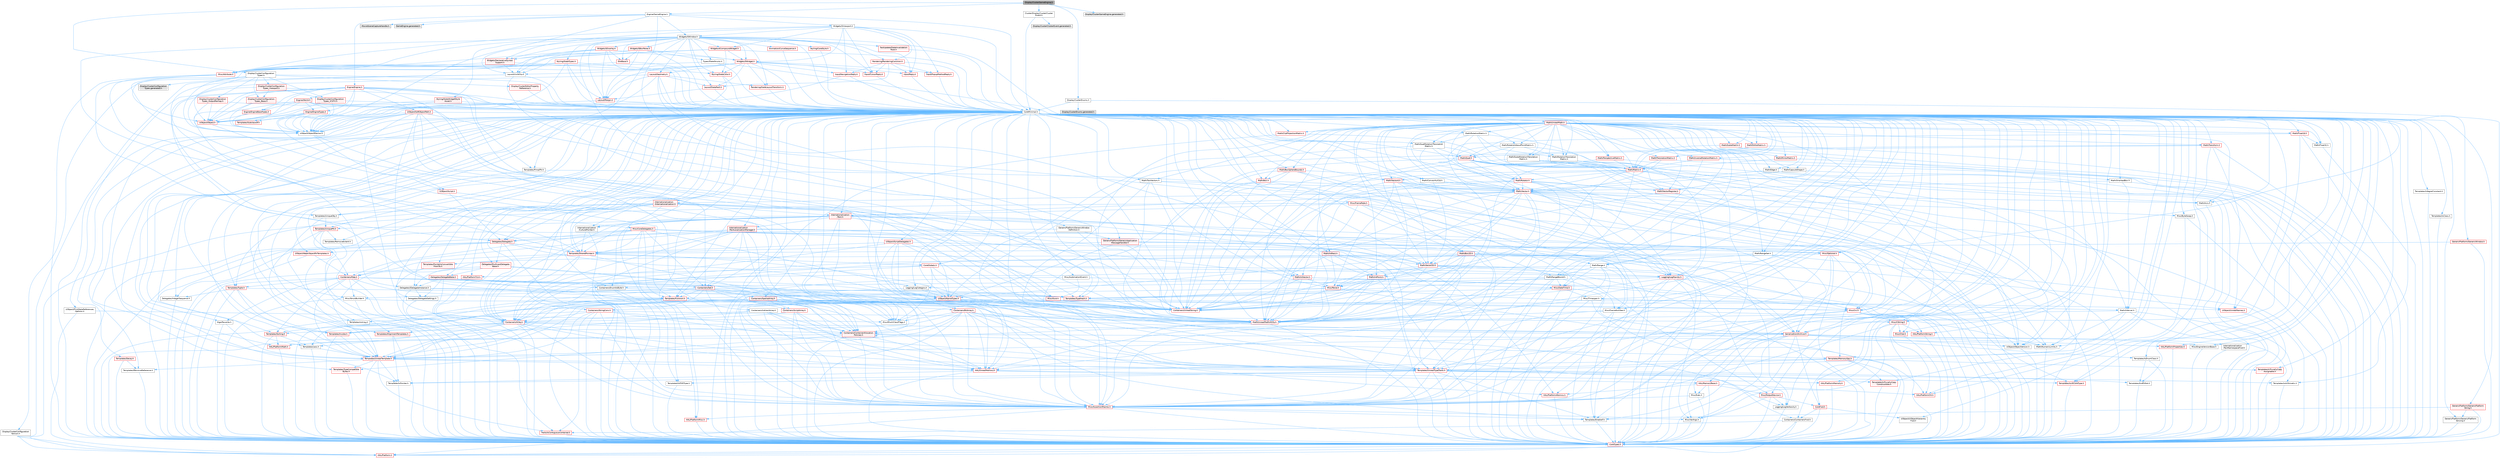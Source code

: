 digraph "DisplayClusterGameEngine.h"
{
 // INTERACTIVE_SVG=YES
 // LATEX_PDF_SIZE
  bgcolor="transparent";
  edge [fontname=Helvetica,fontsize=10,labelfontname=Helvetica,labelfontsize=10];
  node [fontname=Helvetica,fontsize=10,shape=box,height=0.2,width=0.4];
  Node1 [id="Node000001",label="DisplayClusterGameEngine.h",height=0.2,width=0.4,color="gray40", fillcolor="grey60", style="filled", fontcolor="black",tooltip=" "];
  Node1 -> Node2 [id="edge1_Node000001_Node000002",color="steelblue1",style="solid",tooltip=" "];
  Node2 [id="Node000002",label="Engine/GameEngine.h",height=0.2,width=0.4,color="grey40", fillcolor="white", style="filled",URL="$d7/d1f/GameEngine_8h.html",tooltip=" "];
  Node2 -> Node3 [id="edge2_Node000002_Node000003",color="steelblue1",style="solid",tooltip=" "];
  Node3 [id="Node000003",label="CoreMinimal.h",height=0.2,width=0.4,color="grey40", fillcolor="white", style="filled",URL="$d7/d67/CoreMinimal_8h.html",tooltip=" "];
  Node3 -> Node4 [id="edge3_Node000003_Node000004",color="steelblue1",style="solid",tooltip=" "];
  Node4 [id="Node000004",label="CoreTypes.h",height=0.2,width=0.4,color="red", fillcolor="#FFF0F0", style="filled",URL="$dc/dec/CoreTypes_8h.html",tooltip=" "];
  Node4 -> Node5 [id="edge4_Node000004_Node000005",color="steelblue1",style="solid",tooltip=" "];
  Node5 [id="Node000005",label="HAL/Platform.h",height=0.2,width=0.4,color="red", fillcolor="#FFF0F0", style="filled",URL="$d9/dd0/Platform_8h.html",tooltip=" "];
  Node3 -> Node18 [id="edge5_Node000003_Node000018",color="steelblue1",style="solid",tooltip=" "];
  Node18 [id="Node000018",label="CoreFwd.h",height=0.2,width=0.4,color="red", fillcolor="#FFF0F0", style="filled",URL="$d1/d1e/CoreFwd_8h.html",tooltip=" "];
  Node18 -> Node4 [id="edge6_Node000018_Node000004",color="steelblue1",style="solid",tooltip=" "];
  Node18 -> Node19 [id="edge7_Node000018_Node000019",color="steelblue1",style="solid",tooltip=" "];
  Node19 [id="Node000019",label="Containers/ContainersFwd.h",height=0.2,width=0.4,color="grey40", fillcolor="white", style="filled",URL="$d4/d0a/ContainersFwd_8h.html",tooltip=" "];
  Node19 -> Node5 [id="edge8_Node000019_Node000005",color="steelblue1",style="solid",tooltip=" "];
  Node19 -> Node4 [id="edge9_Node000019_Node000004",color="steelblue1",style="solid",tooltip=" "];
  Node19 -> Node20 [id="edge10_Node000019_Node000020",color="steelblue1",style="solid",tooltip=" "];
  Node20 [id="Node000020",label="Traits/IsContiguousContainer.h",height=0.2,width=0.4,color="red", fillcolor="#FFF0F0", style="filled",URL="$d5/d3c/IsContiguousContainer_8h.html",tooltip=" "];
  Node20 -> Node4 [id="edge11_Node000020_Node000004",color="steelblue1",style="solid",tooltip=" "];
  Node18 -> Node24 [id="edge12_Node000018_Node000024",color="steelblue1",style="solid",tooltip=" "];
  Node24 [id="Node000024",label="UObject/UObjectHierarchy\lFwd.h",height=0.2,width=0.4,color="grey40", fillcolor="white", style="filled",URL="$d3/d13/UObjectHierarchyFwd_8h.html",tooltip=" "];
  Node3 -> Node24 [id="edge13_Node000003_Node000024",color="steelblue1",style="solid",tooltip=" "];
  Node3 -> Node19 [id="edge14_Node000003_Node000019",color="steelblue1",style="solid",tooltip=" "];
  Node3 -> Node25 [id="edge15_Node000003_Node000025",color="steelblue1",style="solid",tooltip=" "];
  Node25 [id="Node000025",label="Misc/VarArgs.h",height=0.2,width=0.4,color="grey40", fillcolor="white", style="filled",URL="$d5/d6f/VarArgs_8h.html",tooltip=" "];
  Node25 -> Node4 [id="edge16_Node000025_Node000004",color="steelblue1",style="solid",tooltip=" "];
  Node3 -> Node26 [id="edge17_Node000003_Node000026",color="steelblue1",style="solid",tooltip=" "];
  Node26 [id="Node000026",label="Logging/LogVerbosity.h",height=0.2,width=0.4,color="grey40", fillcolor="white", style="filled",URL="$d2/d8f/LogVerbosity_8h.html",tooltip=" "];
  Node26 -> Node4 [id="edge18_Node000026_Node000004",color="steelblue1",style="solid",tooltip=" "];
  Node3 -> Node27 [id="edge19_Node000003_Node000027",color="steelblue1",style="solid",tooltip=" "];
  Node27 [id="Node000027",label="Misc/OutputDevice.h",height=0.2,width=0.4,color="red", fillcolor="#FFF0F0", style="filled",URL="$d7/d32/OutputDevice_8h.html",tooltip=" "];
  Node27 -> Node18 [id="edge20_Node000027_Node000018",color="steelblue1",style="solid",tooltip=" "];
  Node27 -> Node4 [id="edge21_Node000027_Node000004",color="steelblue1",style="solid",tooltip=" "];
  Node27 -> Node26 [id="edge22_Node000027_Node000026",color="steelblue1",style="solid",tooltip=" "];
  Node27 -> Node25 [id="edge23_Node000027_Node000025",color="steelblue1",style="solid",tooltip=" "];
  Node3 -> Node33 [id="edge24_Node000003_Node000033",color="steelblue1",style="solid",tooltip=" "];
  Node33 [id="Node000033",label="HAL/PlatformCrt.h",height=0.2,width=0.4,color="red", fillcolor="#FFF0F0", style="filled",URL="$d8/d75/PlatformCrt_8h.html",tooltip=" "];
  Node3 -> Node43 [id="edge25_Node000003_Node000043",color="steelblue1",style="solid",tooltip=" "];
  Node43 [id="Node000043",label="HAL/PlatformMisc.h",height=0.2,width=0.4,color="red", fillcolor="#FFF0F0", style="filled",URL="$d0/df5/PlatformMisc_8h.html",tooltip=" "];
  Node43 -> Node4 [id="edge26_Node000043_Node000004",color="steelblue1",style="solid",tooltip=" "];
  Node3 -> Node62 [id="edge27_Node000003_Node000062",color="steelblue1",style="solid",tooltip=" "];
  Node62 [id="Node000062",label="Misc/AssertionMacros.h",height=0.2,width=0.4,color="red", fillcolor="#FFF0F0", style="filled",URL="$d0/dfa/AssertionMacros_8h.html",tooltip=" "];
  Node62 -> Node4 [id="edge28_Node000062_Node000004",color="steelblue1",style="solid",tooltip=" "];
  Node62 -> Node5 [id="edge29_Node000062_Node000005",color="steelblue1",style="solid",tooltip=" "];
  Node62 -> Node43 [id="edge30_Node000062_Node000043",color="steelblue1",style="solid",tooltip=" "];
  Node62 -> Node63 [id="edge31_Node000062_Node000063",color="steelblue1",style="solid",tooltip=" "];
  Node63 [id="Node000063",label="Templates/EnableIf.h",height=0.2,width=0.4,color="grey40", fillcolor="white", style="filled",URL="$d7/d60/EnableIf_8h.html",tooltip=" "];
  Node63 -> Node4 [id="edge32_Node000063_Node000004",color="steelblue1",style="solid",tooltip=" "];
  Node62 -> Node25 [id="edge33_Node000062_Node000025",color="steelblue1",style="solid",tooltip=" "];
  Node3 -> Node71 [id="edge34_Node000003_Node000071",color="steelblue1",style="solid",tooltip=" "];
  Node71 [id="Node000071",label="Templates/IsPointer.h",height=0.2,width=0.4,color="grey40", fillcolor="white", style="filled",URL="$d7/d05/IsPointer_8h.html",tooltip=" "];
  Node71 -> Node4 [id="edge35_Node000071_Node000004",color="steelblue1",style="solid",tooltip=" "];
  Node3 -> Node72 [id="edge36_Node000003_Node000072",color="steelblue1",style="solid",tooltip=" "];
  Node72 [id="Node000072",label="HAL/PlatformMemory.h",height=0.2,width=0.4,color="red", fillcolor="#FFF0F0", style="filled",URL="$de/d68/PlatformMemory_8h.html",tooltip=" "];
  Node72 -> Node4 [id="edge37_Node000072_Node000004",color="steelblue1",style="solid",tooltip=" "];
  Node3 -> Node55 [id="edge38_Node000003_Node000055",color="steelblue1",style="solid",tooltip=" "];
  Node55 [id="Node000055",label="HAL/PlatformAtomics.h",height=0.2,width=0.4,color="red", fillcolor="#FFF0F0", style="filled",URL="$d3/d36/PlatformAtomics_8h.html",tooltip=" "];
  Node55 -> Node4 [id="edge39_Node000055_Node000004",color="steelblue1",style="solid",tooltip=" "];
  Node3 -> Node77 [id="edge40_Node000003_Node000077",color="steelblue1",style="solid",tooltip=" "];
  Node77 [id="Node000077",label="Misc/Exec.h",height=0.2,width=0.4,color="grey40", fillcolor="white", style="filled",URL="$de/ddb/Exec_8h.html",tooltip=" "];
  Node77 -> Node4 [id="edge41_Node000077_Node000004",color="steelblue1",style="solid",tooltip=" "];
  Node77 -> Node62 [id="edge42_Node000077_Node000062",color="steelblue1",style="solid",tooltip=" "];
  Node3 -> Node78 [id="edge43_Node000003_Node000078",color="steelblue1",style="solid",tooltip=" "];
  Node78 [id="Node000078",label="HAL/MemoryBase.h",height=0.2,width=0.4,color="red", fillcolor="#FFF0F0", style="filled",URL="$d6/d9f/MemoryBase_8h.html",tooltip=" "];
  Node78 -> Node4 [id="edge44_Node000078_Node000004",color="steelblue1",style="solid",tooltip=" "];
  Node78 -> Node55 [id="edge45_Node000078_Node000055",color="steelblue1",style="solid",tooltip=" "];
  Node78 -> Node33 [id="edge46_Node000078_Node000033",color="steelblue1",style="solid",tooltip=" "];
  Node78 -> Node77 [id="edge47_Node000078_Node000077",color="steelblue1",style="solid",tooltip=" "];
  Node78 -> Node27 [id="edge48_Node000078_Node000027",color="steelblue1",style="solid",tooltip=" "];
  Node3 -> Node88 [id="edge49_Node000003_Node000088",color="steelblue1",style="solid",tooltip=" "];
  Node88 [id="Node000088",label="HAL/UnrealMemory.h",height=0.2,width=0.4,color="red", fillcolor="#FFF0F0", style="filled",URL="$d9/d96/UnrealMemory_8h.html",tooltip=" "];
  Node88 -> Node4 [id="edge50_Node000088_Node000004",color="steelblue1",style="solid",tooltip=" "];
  Node88 -> Node78 [id="edge51_Node000088_Node000078",color="steelblue1",style="solid",tooltip=" "];
  Node88 -> Node72 [id="edge52_Node000088_Node000072",color="steelblue1",style="solid",tooltip=" "];
  Node88 -> Node71 [id="edge53_Node000088_Node000071",color="steelblue1",style="solid",tooltip=" "];
  Node3 -> Node90 [id="edge54_Node000003_Node000090",color="steelblue1",style="solid",tooltip=" "];
  Node90 [id="Node000090",label="Templates/IsArithmetic.h",height=0.2,width=0.4,color="grey40", fillcolor="white", style="filled",URL="$d2/d5d/IsArithmetic_8h.html",tooltip=" "];
  Node90 -> Node4 [id="edge55_Node000090_Node000004",color="steelblue1",style="solid",tooltip=" "];
  Node3 -> Node84 [id="edge56_Node000003_Node000084",color="steelblue1",style="solid",tooltip=" "];
  Node84 [id="Node000084",label="Templates/AndOrNot.h",height=0.2,width=0.4,color="grey40", fillcolor="white", style="filled",URL="$db/d0a/AndOrNot_8h.html",tooltip=" "];
  Node84 -> Node4 [id="edge57_Node000084_Node000004",color="steelblue1",style="solid",tooltip=" "];
  Node3 -> Node91 [id="edge58_Node000003_Node000091",color="steelblue1",style="solid",tooltip=" "];
  Node91 [id="Node000091",label="Templates/IsPODType.h",height=0.2,width=0.4,color="grey40", fillcolor="white", style="filled",URL="$d7/db1/IsPODType_8h.html",tooltip=" "];
  Node91 -> Node4 [id="edge59_Node000091_Node000004",color="steelblue1",style="solid",tooltip=" "];
  Node3 -> Node92 [id="edge60_Node000003_Node000092",color="steelblue1",style="solid",tooltip=" "];
  Node92 [id="Node000092",label="Templates/IsUECoreType.h",height=0.2,width=0.4,color="red", fillcolor="#FFF0F0", style="filled",URL="$d1/db8/IsUECoreType_8h.html",tooltip=" "];
  Node92 -> Node4 [id="edge61_Node000092_Node000004",color="steelblue1",style="solid",tooltip=" "];
  Node3 -> Node85 [id="edge62_Node000003_Node000085",color="steelblue1",style="solid",tooltip=" "];
  Node85 [id="Node000085",label="Templates/IsTriviallyCopy\lConstructible.h",height=0.2,width=0.4,color="red", fillcolor="#FFF0F0", style="filled",URL="$d3/d78/IsTriviallyCopyConstructible_8h.html",tooltip=" "];
  Node85 -> Node4 [id="edge63_Node000085_Node000004",color="steelblue1",style="solid",tooltip=" "];
  Node3 -> Node93 [id="edge64_Node000003_Node000093",color="steelblue1",style="solid",tooltip=" "];
  Node93 [id="Node000093",label="Templates/UnrealTypeTraits.h",height=0.2,width=0.4,color="red", fillcolor="#FFF0F0", style="filled",URL="$d2/d2d/UnrealTypeTraits_8h.html",tooltip=" "];
  Node93 -> Node4 [id="edge65_Node000093_Node000004",color="steelblue1",style="solid",tooltip=" "];
  Node93 -> Node71 [id="edge66_Node000093_Node000071",color="steelblue1",style="solid",tooltip=" "];
  Node93 -> Node62 [id="edge67_Node000093_Node000062",color="steelblue1",style="solid",tooltip=" "];
  Node93 -> Node84 [id="edge68_Node000093_Node000084",color="steelblue1",style="solid",tooltip=" "];
  Node93 -> Node63 [id="edge69_Node000093_Node000063",color="steelblue1",style="solid",tooltip=" "];
  Node93 -> Node90 [id="edge70_Node000093_Node000090",color="steelblue1",style="solid",tooltip=" "];
  Node93 -> Node91 [id="edge71_Node000093_Node000091",color="steelblue1",style="solid",tooltip=" "];
  Node93 -> Node92 [id="edge72_Node000093_Node000092",color="steelblue1",style="solid",tooltip=" "];
  Node93 -> Node85 [id="edge73_Node000093_Node000085",color="steelblue1",style="solid",tooltip=" "];
  Node3 -> Node63 [id="edge74_Node000003_Node000063",color="steelblue1",style="solid",tooltip=" "];
  Node3 -> Node95 [id="edge75_Node000003_Node000095",color="steelblue1",style="solid",tooltip=" "];
  Node95 [id="Node000095",label="Templates/RemoveReference.h",height=0.2,width=0.4,color="grey40", fillcolor="white", style="filled",URL="$da/dbe/RemoveReference_8h.html",tooltip=" "];
  Node95 -> Node4 [id="edge76_Node000095_Node000004",color="steelblue1",style="solid",tooltip=" "];
  Node3 -> Node96 [id="edge77_Node000003_Node000096",color="steelblue1",style="solid",tooltip=" "];
  Node96 [id="Node000096",label="Templates/IntegralConstant.h",height=0.2,width=0.4,color="grey40", fillcolor="white", style="filled",URL="$db/d1b/IntegralConstant_8h.html",tooltip=" "];
  Node96 -> Node4 [id="edge78_Node000096_Node000004",color="steelblue1",style="solid",tooltip=" "];
  Node3 -> Node97 [id="edge79_Node000003_Node000097",color="steelblue1",style="solid",tooltip=" "];
  Node97 [id="Node000097",label="Templates/IsClass.h",height=0.2,width=0.4,color="grey40", fillcolor="white", style="filled",URL="$db/dcb/IsClass_8h.html",tooltip=" "];
  Node97 -> Node4 [id="edge80_Node000097_Node000004",color="steelblue1",style="solid",tooltip=" "];
  Node3 -> Node98 [id="edge81_Node000003_Node000098",color="steelblue1",style="solid",tooltip=" "];
  Node98 [id="Node000098",label="Templates/TypeCompatible\lBytes.h",height=0.2,width=0.4,color="red", fillcolor="#FFF0F0", style="filled",URL="$df/d0a/TypeCompatibleBytes_8h.html",tooltip=" "];
  Node98 -> Node4 [id="edge82_Node000098_Node000004",color="steelblue1",style="solid",tooltip=" "];
  Node3 -> Node20 [id="edge83_Node000003_Node000020",color="steelblue1",style="solid",tooltip=" "];
  Node3 -> Node99 [id="edge84_Node000003_Node000099",color="steelblue1",style="solid",tooltip=" "];
  Node99 [id="Node000099",label="Templates/UnrealTemplate.h",height=0.2,width=0.4,color="red", fillcolor="#FFF0F0", style="filled",URL="$d4/d24/UnrealTemplate_8h.html",tooltip=" "];
  Node99 -> Node4 [id="edge85_Node000099_Node000004",color="steelblue1",style="solid",tooltip=" "];
  Node99 -> Node71 [id="edge86_Node000099_Node000071",color="steelblue1",style="solid",tooltip=" "];
  Node99 -> Node88 [id="edge87_Node000099_Node000088",color="steelblue1",style="solid",tooltip=" "];
  Node99 -> Node93 [id="edge88_Node000099_Node000093",color="steelblue1",style="solid",tooltip=" "];
  Node99 -> Node95 [id="edge89_Node000099_Node000095",color="steelblue1",style="solid",tooltip=" "];
  Node99 -> Node98 [id="edge90_Node000099_Node000098",color="steelblue1",style="solid",tooltip=" "];
  Node99 -> Node20 [id="edge91_Node000099_Node000020",color="steelblue1",style="solid",tooltip=" "];
  Node3 -> Node48 [id="edge92_Node000003_Node000048",color="steelblue1",style="solid",tooltip=" "];
  Node48 [id="Node000048",label="Math/NumericLimits.h",height=0.2,width=0.4,color="grey40", fillcolor="white", style="filled",URL="$df/d1b/NumericLimits_8h.html",tooltip=" "];
  Node48 -> Node4 [id="edge93_Node000048_Node000004",color="steelblue1",style="solid",tooltip=" "];
  Node3 -> Node103 [id="edge94_Node000003_Node000103",color="steelblue1",style="solid",tooltip=" "];
  Node103 [id="Node000103",label="HAL/PlatformMath.h",height=0.2,width=0.4,color="red", fillcolor="#FFF0F0", style="filled",URL="$dc/d53/PlatformMath_8h.html",tooltip=" "];
  Node103 -> Node4 [id="edge95_Node000103_Node000004",color="steelblue1",style="solid",tooltip=" "];
  Node3 -> Node86 [id="edge96_Node000003_Node000086",color="steelblue1",style="solid",tooltip=" "];
  Node86 [id="Node000086",label="Templates/IsTriviallyCopy\lAssignable.h",height=0.2,width=0.4,color="red", fillcolor="#FFF0F0", style="filled",URL="$d2/df2/IsTriviallyCopyAssignable_8h.html",tooltip=" "];
  Node86 -> Node4 [id="edge97_Node000086_Node000004",color="steelblue1",style="solid",tooltip=" "];
  Node3 -> Node111 [id="edge98_Node000003_Node000111",color="steelblue1",style="solid",tooltip=" "];
  Node111 [id="Node000111",label="Templates/MemoryOps.h",height=0.2,width=0.4,color="red", fillcolor="#FFF0F0", style="filled",URL="$db/dea/MemoryOps_8h.html",tooltip=" "];
  Node111 -> Node4 [id="edge99_Node000111_Node000004",color="steelblue1",style="solid",tooltip=" "];
  Node111 -> Node88 [id="edge100_Node000111_Node000088",color="steelblue1",style="solid",tooltip=" "];
  Node111 -> Node86 [id="edge101_Node000111_Node000086",color="steelblue1",style="solid",tooltip=" "];
  Node111 -> Node85 [id="edge102_Node000111_Node000085",color="steelblue1",style="solid",tooltip=" "];
  Node111 -> Node93 [id="edge103_Node000111_Node000093",color="steelblue1",style="solid",tooltip=" "];
  Node3 -> Node112 [id="edge104_Node000003_Node000112",color="steelblue1",style="solid",tooltip=" "];
  Node112 [id="Node000112",label="Containers/ContainerAllocation\lPolicies.h",height=0.2,width=0.4,color="red", fillcolor="#FFF0F0", style="filled",URL="$d7/dff/ContainerAllocationPolicies_8h.html",tooltip=" "];
  Node112 -> Node4 [id="edge105_Node000112_Node000004",color="steelblue1",style="solid",tooltip=" "];
  Node112 -> Node112 [id="edge106_Node000112_Node000112",color="steelblue1",style="solid",tooltip=" "];
  Node112 -> Node103 [id="edge107_Node000112_Node000103",color="steelblue1",style="solid",tooltip=" "];
  Node112 -> Node88 [id="edge108_Node000112_Node000088",color="steelblue1",style="solid",tooltip=" "];
  Node112 -> Node48 [id="edge109_Node000112_Node000048",color="steelblue1",style="solid",tooltip=" "];
  Node112 -> Node62 [id="edge110_Node000112_Node000062",color="steelblue1",style="solid",tooltip=" "];
  Node112 -> Node111 [id="edge111_Node000112_Node000111",color="steelblue1",style="solid",tooltip=" "];
  Node112 -> Node98 [id="edge112_Node000112_Node000098",color="steelblue1",style="solid",tooltip=" "];
  Node3 -> Node115 [id="edge113_Node000003_Node000115",color="steelblue1",style="solid",tooltip=" "];
  Node115 [id="Node000115",label="Templates/IsEnumClass.h",height=0.2,width=0.4,color="grey40", fillcolor="white", style="filled",URL="$d7/d15/IsEnumClass_8h.html",tooltip=" "];
  Node115 -> Node4 [id="edge114_Node000115_Node000004",color="steelblue1",style="solid",tooltip=" "];
  Node115 -> Node84 [id="edge115_Node000115_Node000084",color="steelblue1",style="solid",tooltip=" "];
  Node3 -> Node116 [id="edge116_Node000003_Node000116",color="steelblue1",style="solid",tooltip=" "];
  Node116 [id="Node000116",label="HAL/PlatformProperties.h",height=0.2,width=0.4,color="red", fillcolor="#FFF0F0", style="filled",URL="$d9/db0/PlatformProperties_8h.html",tooltip=" "];
  Node116 -> Node4 [id="edge117_Node000116_Node000004",color="steelblue1",style="solid",tooltip=" "];
  Node3 -> Node119 [id="edge118_Node000003_Node000119",color="steelblue1",style="solid",tooltip=" "];
  Node119 [id="Node000119",label="Misc/EngineVersionBase.h",height=0.2,width=0.4,color="grey40", fillcolor="white", style="filled",URL="$d5/d2b/EngineVersionBase_8h.html",tooltip=" "];
  Node119 -> Node4 [id="edge119_Node000119_Node000004",color="steelblue1",style="solid",tooltip=" "];
  Node3 -> Node120 [id="edge120_Node000003_Node000120",color="steelblue1",style="solid",tooltip=" "];
  Node120 [id="Node000120",label="Internationalization\l/TextNamespaceFwd.h",height=0.2,width=0.4,color="grey40", fillcolor="white", style="filled",URL="$d8/d97/TextNamespaceFwd_8h.html",tooltip=" "];
  Node120 -> Node4 [id="edge121_Node000120_Node000004",color="steelblue1",style="solid",tooltip=" "];
  Node3 -> Node121 [id="edge122_Node000003_Node000121",color="steelblue1",style="solid",tooltip=" "];
  Node121 [id="Node000121",label="Serialization/Archive.h",height=0.2,width=0.4,color="red", fillcolor="#FFF0F0", style="filled",URL="$d7/d3b/Archive_8h.html",tooltip=" "];
  Node121 -> Node18 [id="edge123_Node000121_Node000018",color="steelblue1",style="solid",tooltip=" "];
  Node121 -> Node4 [id="edge124_Node000121_Node000004",color="steelblue1",style="solid",tooltip=" "];
  Node121 -> Node116 [id="edge125_Node000121_Node000116",color="steelblue1",style="solid",tooltip=" "];
  Node121 -> Node120 [id="edge126_Node000121_Node000120",color="steelblue1",style="solid",tooltip=" "];
  Node121 -> Node62 [id="edge127_Node000121_Node000062",color="steelblue1",style="solid",tooltip=" "];
  Node121 -> Node119 [id="edge128_Node000121_Node000119",color="steelblue1",style="solid",tooltip=" "];
  Node121 -> Node25 [id="edge129_Node000121_Node000025",color="steelblue1",style="solid",tooltip=" "];
  Node121 -> Node63 [id="edge130_Node000121_Node000063",color="steelblue1",style="solid",tooltip=" "];
  Node121 -> Node115 [id="edge131_Node000121_Node000115",color="steelblue1",style="solid",tooltip=" "];
  Node121 -> Node99 [id="edge132_Node000121_Node000099",color="steelblue1",style="solid",tooltip=" "];
  Node121 -> Node124 [id="edge133_Node000121_Node000124",color="steelblue1",style="solid",tooltip=" "];
  Node124 [id="Node000124",label="UObject/ObjectVersion.h",height=0.2,width=0.4,color="grey40", fillcolor="white", style="filled",URL="$da/d63/ObjectVersion_8h.html",tooltip=" "];
  Node124 -> Node4 [id="edge134_Node000124_Node000004",color="steelblue1",style="solid",tooltip=" "];
  Node3 -> Node125 [id="edge135_Node000003_Node000125",color="steelblue1",style="solid",tooltip=" "];
  Node125 [id="Node000125",label="Templates/Less.h",height=0.2,width=0.4,color="grey40", fillcolor="white", style="filled",URL="$de/dc8/Less_8h.html",tooltip=" "];
  Node125 -> Node4 [id="edge136_Node000125_Node000004",color="steelblue1",style="solid",tooltip=" "];
  Node125 -> Node99 [id="edge137_Node000125_Node000099",color="steelblue1",style="solid",tooltip=" "];
  Node3 -> Node126 [id="edge138_Node000003_Node000126",color="steelblue1",style="solid",tooltip=" "];
  Node126 [id="Node000126",label="Templates/Sorting.h",height=0.2,width=0.4,color="red", fillcolor="#FFF0F0", style="filled",URL="$d3/d9e/Sorting_8h.html",tooltip=" "];
  Node126 -> Node4 [id="edge139_Node000126_Node000004",color="steelblue1",style="solid",tooltip=" "];
  Node126 -> Node103 [id="edge140_Node000126_Node000103",color="steelblue1",style="solid",tooltip=" "];
  Node126 -> Node125 [id="edge141_Node000126_Node000125",color="steelblue1",style="solid",tooltip=" "];
  Node3 -> Node137 [id="edge142_Node000003_Node000137",color="steelblue1",style="solid",tooltip=" "];
  Node137 [id="Node000137",label="Misc/Char.h",height=0.2,width=0.4,color="red", fillcolor="#FFF0F0", style="filled",URL="$d0/d58/Char_8h.html",tooltip=" "];
  Node137 -> Node4 [id="edge143_Node000137_Node000004",color="steelblue1",style="solid",tooltip=" "];
  Node3 -> Node140 [id="edge144_Node000003_Node000140",color="steelblue1",style="solid",tooltip=" "];
  Node140 [id="Node000140",label="GenericPlatform/GenericPlatform\lStricmp.h",height=0.2,width=0.4,color="grey40", fillcolor="white", style="filled",URL="$d2/d86/GenericPlatformStricmp_8h.html",tooltip=" "];
  Node140 -> Node4 [id="edge145_Node000140_Node000004",color="steelblue1",style="solid",tooltip=" "];
  Node3 -> Node141 [id="edge146_Node000003_Node000141",color="steelblue1",style="solid",tooltip=" "];
  Node141 [id="Node000141",label="GenericPlatform/GenericPlatform\lString.h",height=0.2,width=0.4,color="red", fillcolor="#FFF0F0", style="filled",URL="$dd/d20/GenericPlatformString_8h.html",tooltip=" "];
  Node141 -> Node4 [id="edge147_Node000141_Node000004",color="steelblue1",style="solid",tooltip=" "];
  Node141 -> Node140 [id="edge148_Node000141_Node000140",color="steelblue1",style="solid",tooltip=" "];
  Node141 -> Node63 [id="edge149_Node000141_Node000063",color="steelblue1",style="solid",tooltip=" "];
  Node3 -> Node74 [id="edge150_Node000003_Node000074",color="steelblue1",style="solid",tooltip=" "];
  Node74 [id="Node000074",label="HAL/PlatformString.h",height=0.2,width=0.4,color="red", fillcolor="#FFF0F0", style="filled",URL="$db/db5/PlatformString_8h.html",tooltip=" "];
  Node74 -> Node4 [id="edge151_Node000074_Node000004",color="steelblue1",style="solid",tooltip=" "];
  Node3 -> Node144 [id="edge152_Node000003_Node000144",color="steelblue1",style="solid",tooltip=" "];
  Node144 [id="Node000144",label="Misc/CString.h",height=0.2,width=0.4,color="red", fillcolor="#FFF0F0", style="filled",URL="$d2/d49/CString_8h.html",tooltip=" "];
  Node144 -> Node4 [id="edge153_Node000144_Node000004",color="steelblue1",style="solid",tooltip=" "];
  Node144 -> Node33 [id="edge154_Node000144_Node000033",color="steelblue1",style="solid",tooltip=" "];
  Node144 -> Node74 [id="edge155_Node000144_Node000074",color="steelblue1",style="solid",tooltip=" "];
  Node144 -> Node62 [id="edge156_Node000144_Node000062",color="steelblue1",style="solid",tooltip=" "];
  Node144 -> Node137 [id="edge157_Node000144_Node000137",color="steelblue1",style="solid",tooltip=" "];
  Node144 -> Node25 [id="edge158_Node000144_Node000025",color="steelblue1",style="solid",tooltip=" "];
  Node3 -> Node145 [id="edge159_Node000003_Node000145",color="steelblue1",style="solid",tooltip=" "];
  Node145 [id="Node000145",label="Misc/Crc.h",height=0.2,width=0.4,color="red", fillcolor="#FFF0F0", style="filled",URL="$d4/dd2/Crc_8h.html",tooltip=" "];
  Node145 -> Node4 [id="edge160_Node000145_Node000004",color="steelblue1",style="solid",tooltip=" "];
  Node145 -> Node74 [id="edge161_Node000145_Node000074",color="steelblue1",style="solid",tooltip=" "];
  Node145 -> Node62 [id="edge162_Node000145_Node000062",color="steelblue1",style="solid",tooltip=" "];
  Node145 -> Node144 [id="edge163_Node000145_Node000144",color="steelblue1",style="solid",tooltip=" "];
  Node145 -> Node137 [id="edge164_Node000145_Node000137",color="steelblue1",style="solid",tooltip=" "];
  Node145 -> Node93 [id="edge165_Node000145_Node000093",color="steelblue1",style="solid",tooltip=" "];
  Node3 -> Node136 [id="edge166_Node000003_Node000136",color="steelblue1",style="solid",tooltip=" "];
  Node136 [id="Node000136",label="Math/UnrealMathUtility.h",height=0.2,width=0.4,color="red", fillcolor="#FFF0F0", style="filled",URL="$db/db8/UnrealMathUtility_8h.html",tooltip=" "];
  Node136 -> Node4 [id="edge167_Node000136_Node000004",color="steelblue1",style="solid",tooltip=" "];
  Node136 -> Node62 [id="edge168_Node000136_Node000062",color="steelblue1",style="solid",tooltip=" "];
  Node136 -> Node103 [id="edge169_Node000136_Node000103",color="steelblue1",style="solid",tooltip=" "];
  Node3 -> Node146 [id="edge170_Node000003_Node000146",color="steelblue1",style="solid",tooltip=" "];
  Node146 [id="Node000146",label="Containers/UnrealString.h",height=0.2,width=0.4,color="red", fillcolor="#FFF0F0", style="filled",URL="$d5/dba/UnrealString_8h.html",tooltip=" "];
  Node3 -> Node150 [id="edge171_Node000003_Node000150",color="steelblue1",style="solid",tooltip=" "];
  Node150 [id="Node000150",label="Containers/Array.h",height=0.2,width=0.4,color="red", fillcolor="#FFF0F0", style="filled",URL="$df/dd0/Array_8h.html",tooltip=" "];
  Node150 -> Node4 [id="edge172_Node000150_Node000004",color="steelblue1",style="solid",tooltip=" "];
  Node150 -> Node62 [id="edge173_Node000150_Node000062",color="steelblue1",style="solid",tooltip=" "];
  Node150 -> Node88 [id="edge174_Node000150_Node000088",color="steelblue1",style="solid",tooltip=" "];
  Node150 -> Node93 [id="edge175_Node000150_Node000093",color="steelblue1",style="solid",tooltip=" "];
  Node150 -> Node99 [id="edge176_Node000150_Node000099",color="steelblue1",style="solid",tooltip=" "];
  Node150 -> Node112 [id="edge177_Node000150_Node000112",color="steelblue1",style="solid",tooltip=" "];
  Node150 -> Node121 [id="edge178_Node000150_Node000121",color="steelblue1",style="solid",tooltip=" "];
  Node150 -> Node129 [id="edge179_Node000150_Node000129",color="steelblue1",style="solid",tooltip=" "];
  Node129 [id="Node000129",label="Templates/Invoke.h",height=0.2,width=0.4,color="red", fillcolor="#FFF0F0", style="filled",URL="$d7/deb/Invoke_8h.html",tooltip=" "];
  Node129 -> Node4 [id="edge180_Node000129_Node000004",color="steelblue1",style="solid",tooltip=" "];
  Node129 -> Node99 [id="edge181_Node000129_Node000099",color="steelblue1",style="solid",tooltip=" "];
  Node150 -> Node125 [id="edge182_Node000150_Node000125",color="steelblue1",style="solid",tooltip=" "];
  Node150 -> Node126 [id="edge183_Node000150_Node000126",color="steelblue1",style="solid",tooltip=" "];
  Node150 -> Node173 [id="edge184_Node000150_Node000173",color="steelblue1",style="solid",tooltip=" "];
  Node173 [id="Node000173",label="Templates/AlignmentTemplates.h",height=0.2,width=0.4,color="red", fillcolor="#FFF0F0", style="filled",URL="$dd/d32/AlignmentTemplates_8h.html",tooltip=" "];
  Node173 -> Node4 [id="edge185_Node000173_Node000004",color="steelblue1",style="solid",tooltip=" "];
  Node173 -> Node71 [id="edge186_Node000173_Node000071",color="steelblue1",style="solid",tooltip=" "];
  Node3 -> Node174 [id="edge187_Node000003_Node000174",color="steelblue1",style="solid",tooltip=" "];
  Node174 [id="Node000174",label="Misc/FrameNumber.h",height=0.2,width=0.4,color="grey40", fillcolor="white", style="filled",URL="$dd/dbd/FrameNumber_8h.html",tooltip=" "];
  Node174 -> Node4 [id="edge188_Node000174_Node000004",color="steelblue1",style="solid",tooltip=" "];
  Node174 -> Node48 [id="edge189_Node000174_Node000048",color="steelblue1",style="solid",tooltip=" "];
  Node174 -> Node136 [id="edge190_Node000174_Node000136",color="steelblue1",style="solid",tooltip=" "];
  Node174 -> Node63 [id="edge191_Node000174_Node000063",color="steelblue1",style="solid",tooltip=" "];
  Node174 -> Node93 [id="edge192_Node000174_Node000093",color="steelblue1",style="solid",tooltip=" "];
  Node3 -> Node175 [id="edge193_Node000003_Node000175",color="steelblue1",style="solid",tooltip=" "];
  Node175 [id="Node000175",label="Misc/Timespan.h",height=0.2,width=0.4,color="grey40", fillcolor="white", style="filled",URL="$da/dd9/Timespan_8h.html",tooltip=" "];
  Node175 -> Node4 [id="edge194_Node000175_Node000004",color="steelblue1",style="solid",tooltip=" "];
  Node175 -> Node176 [id="edge195_Node000175_Node000176",color="steelblue1",style="solid",tooltip=" "];
  Node176 [id="Node000176",label="Math/Interval.h",height=0.2,width=0.4,color="grey40", fillcolor="white", style="filled",URL="$d1/d55/Interval_8h.html",tooltip=" "];
  Node176 -> Node4 [id="edge196_Node000176_Node000004",color="steelblue1",style="solid",tooltip=" "];
  Node176 -> Node90 [id="edge197_Node000176_Node000090",color="steelblue1",style="solid",tooltip=" "];
  Node176 -> Node93 [id="edge198_Node000176_Node000093",color="steelblue1",style="solid",tooltip=" "];
  Node176 -> Node48 [id="edge199_Node000176_Node000048",color="steelblue1",style="solid",tooltip=" "];
  Node176 -> Node136 [id="edge200_Node000176_Node000136",color="steelblue1",style="solid",tooltip=" "];
  Node175 -> Node136 [id="edge201_Node000175_Node000136",color="steelblue1",style="solid",tooltip=" "];
  Node175 -> Node62 [id="edge202_Node000175_Node000062",color="steelblue1",style="solid",tooltip=" "];
  Node3 -> Node177 [id="edge203_Node000003_Node000177",color="steelblue1",style="solid",tooltip=" "];
  Node177 [id="Node000177",label="Containers/StringConv.h",height=0.2,width=0.4,color="red", fillcolor="#FFF0F0", style="filled",URL="$d3/ddf/StringConv_8h.html",tooltip=" "];
  Node177 -> Node4 [id="edge204_Node000177_Node000004",color="steelblue1",style="solid",tooltip=" "];
  Node177 -> Node62 [id="edge205_Node000177_Node000062",color="steelblue1",style="solid",tooltip=" "];
  Node177 -> Node112 [id="edge206_Node000177_Node000112",color="steelblue1",style="solid",tooltip=" "];
  Node177 -> Node150 [id="edge207_Node000177_Node000150",color="steelblue1",style="solid",tooltip=" "];
  Node177 -> Node144 [id="edge208_Node000177_Node000144",color="steelblue1",style="solid",tooltip=" "];
  Node177 -> Node178 [id="edge209_Node000177_Node000178",color="steelblue1",style="solid",tooltip=" "];
  Node178 [id="Node000178",label="Templates/IsArray.h",height=0.2,width=0.4,color="grey40", fillcolor="white", style="filled",URL="$d8/d8d/IsArray_8h.html",tooltip=" "];
  Node178 -> Node4 [id="edge210_Node000178_Node000004",color="steelblue1",style="solid",tooltip=" "];
  Node177 -> Node99 [id="edge211_Node000177_Node000099",color="steelblue1",style="solid",tooltip=" "];
  Node177 -> Node93 [id="edge212_Node000177_Node000093",color="steelblue1",style="solid",tooltip=" "];
  Node177 -> Node20 [id="edge213_Node000177_Node000020",color="steelblue1",style="solid",tooltip=" "];
  Node3 -> Node179 [id="edge214_Node000003_Node000179",color="steelblue1",style="solid",tooltip=" "];
  Node179 [id="Node000179",label="UObject/UnrealNames.h",height=0.2,width=0.4,color="red", fillcolor="#FFF0F0", style="filled",URL="$d8/db1/UnrealNames_8h.html",tooltip=" "];
  Node179 -> Node4 [id="edge215_Node000179_Node000004",color="steelblue1",style="solid",tooltip=" "];
  Node3 -> Node181 [id="edge216_Node000003_Node000181",color="steelblue1",style="solid",tooltip=" "];
  Node181 [id="Node000181",label="UObject/NameTypes.h",height=0.2,width=0.4,color="red", fillcolor="#FFF0F0", style="filled",URL="$d6/d35/NameTypes_8h.html",tooltip=" "];
  Node181 -> Node4 [id="edge217_Node000181_Node000004",color="steelblue1",style="solid",tooltip=" "];
  Node181 -> Node62 [id="edge218_Node000181_Node000062",color="steelblue1",style="solid",tooltip=" "];
  Node181 -> Node88 [id="edge219_Node000181_Node000088",color="steelblue1",style="solid",tooltip=" "];
  Node181 -> Node93 [id="edge220_Node000181_Node000093",color="steelblue1",style="solid",tooltip=" "];
  Node181 -> Node99 [id="edge221_Node000181_Node000099",color="steelblue1",style="solid",tooltip=" "];
  Node181 -> Node146 [id="edge222_Node000181_Node000146",color="steelblue1",style="solid",tooltip=" "];
  Node181 -> Node177 [id="edge223_Node000181_Node000177",color="steelblue1",style="solid",tooltip=" "];
  Node181 -> Node179 [id="edge224_Node000181_Node000179",color="steelblue1",style="solid",tooltip=" "];
  Node3 -> Node189 [id="edge225_Node000003_Node000189",color="steelblue1",style="solid",tooltip=" "];
  Node189 [id="Node000189",label="Misc/Parse.h",height=0.2,width=0.4,color="red", fillcolor="#FFF0F0", style="filled",URL="$dc/d71/Parse_8h.html",tooltip=" "];
  Node189 -> Node146 [id="edge226_Node000189_Node000146",color="steelblue1",style="solid",tooltip=" "];
  Node189 -> Node4 [id="edge227_Node000189_Node000004",color="steelblue1",style="solid",tooltip=" "];
  Node189 -> Node33 [id="edge228_Node000189_Node000033",color="steelblue1",style="solid",tooltip=" "];
  Node189 -> Node50 [id="edge229_Node000189_Node000050",color="steelblue1",style="solid",tooltip=" "];
  Node50 [id="Node000050",label="Misc/EnumClassFlags.h",height=0.2,width=0.4,color="grey40", fillcolor="white", style="filled",URL="$d8/de7/EnumClassFlags_8h.html",tooltip=" "];
  Node189 -> Node190 [id="edge230_Node000189_Node000190",color="steelblue1",style="solid",tooltip=" "];
  Node190 [id="Node000190",label="Templates/Function.h",height=0.2,width=0.4,color="red", fillcolor="#FFF0F0", style="filled",URL="$df/df5/Function_8h.html",tooltip=" "];
  Node190 -> Node4 [id="edge231_Node000190_Node000004",color="steelblue1",style="solid",tooltip=" "];
  Node190 -> Node62 [id="edge232_Node000190_Node000062",color="steelblue1",style="solid",tooltip=" "];
  Node190 -> Node88 [id="edge233_Node000190_Node000088",color="steelblue1",style="solid",tooltip=" "];
  Node190 -> Node93 [id="edge234_Node000190_Node000093",color="steelblue1",style="solid",tooltip=" "];
  Node190 -> Node129 [id="edge235_Node000190_Node000129",color="steelblue1",style="solid",tooltip=" "];
  Node190 -> Node99 [id="edge236_Node000190_Node000099",color="steelblue1",style="solid",tooltip=" "];
  Node190 -> Node136 [id="edge237_Node000190_Node000136",color="steelblue1",style="solid",tooltip=" "];
  Node3 -> Node173 [id="edge238_Node000003_Node000173",color="steelblue1",style="solid",tooltip=" "];
  Node3 -> Node192 [id="edge239_Node000003_Node000192",color="steelblue1",style="solid",tooltip=" "];
  Node192 [id="Node000192",label="Misc/StructBuilder.h",height=0.2,width=0.4,color="grey40", fillcolor="white", style="filled",URL="$d9/db3/StructBuilder_8h.html",tooltip=" "];
  Node192 -> Node4 [id="edge240_Node000192_Node000004",color="steelblue1",style="solid",tooltip=" "];
  Node192 -> Node136 [id="edge241_Node000192_Node000136",color="steelblue1",style="solid",tooltip=" "];
  Node192 -> Node173 [id="edge242_Node000192_Node000173",color="steelblue1",style="solid",tooltip=" "];
  Node3 -> Node105 [id="edge243_Node000003_Node000105",color="steelblue1",style="solid",tooltip=" "];
  Node105 [id="Node000105",label="Templates/Decay.h",height=0.2,width=0.4,color="red", fillcolor="#FFF0F0", style="filled",URL="$dd/d0f/Decay_8h.html",tooltip=" "];
  Node105 -> Node4 [id="edge244_Node000105_Node000004",color="steelblue1",style="solid",tooltip=" "];
  Node105 -> Node95 [id="edge245_Node000105_Node000095",color="steelblue1",style="solid",tooltip=" "];
  Node3 -> Node193 [id="edge246_Node000003_Node000193",color="steelblue1",style="solid",tooltip=" "];
  Node193 [id="Node000193",label="Templates/PointerIsConvertible\lFromTo.h",height=0.2,width=0.4,color="red", fillcolor="#FFF0F0", style="filled",URL="$d6/d65/PointerIsConvertibleFromTo_8h.html",tooltip=" "];
  Node193 -> Node4 [id="edge247_Node000193_Node000004",color="steelblue1",style="solid",tooltip=" "];
  Node3 -> Node129 [id="edge248_Node000003_Node000129",color="steelblue1",style="solid",tooltip=" "];
  Node3 -> Node190 [id="edge249_Node000003_Node000190",color="steelblue1",style="solid",tooltip=" "];
  Node3 -> Node162 [id="edge250_Node000003_Node000162",color="steelblue1",style="solid",tooltip=" "];
  Node162 [id="Node000162",label="Templates/TypeHash.h",height=0.2,width=0.4,color="red", fillcolor="#FFF0F0", style="filled",URL="$d1/d62/TypeHash_8h.html",tooltip=" "];
  Node162 -> Node4 [id="edge251_Node000162_Node000004",color="steelblue1",style="solid",tooltip=" "];
  Node162 -> Node145 [id="edge252_Node000162_Node000145",color="steelblue1",style="solid",tooltip=" "];
  Node3 -> Node194 [id="edge253_Node000003_Node000194",color="steelblue1",style="solid",tooltip=" "];
  Node194 [id="Node000194",label="Containers/ScriptArray.h",height=0.2,width=0.4,color="red", fillcolor="#FFF0F0", style="filled",URL="$dc/daf/ScriptArray_8h.html",tooltip=" "];
  Node194 -> Node4 [id="edge254_Node000194_Node000004",color="steelblue1",style="solid",tooltip=" "];
  Node194 -> Node62 [id="edge255_Node000194_Node000062",color="steelblue1",style="solid",tooltip=" "];
  Node194 -> Node88 [id="edge256_Node000194_Node000088",color="steelblue1",style="solid",tooltip=" "];
  Node194 -> Node112 [id="edge257_Node000194_Node000112",color="steelblue1",style="solid",tooltip=" "];
  Node194 -> Node150 [id="edge258_Node000194_Node000150",color="steelblue1",style="solid",tooltip=" "];
  Node3 -> Node195 [id="edge259_Node000003_Node000195",color="steelblue1",style="solid",tooltip=" "];
  Node195 [id="Node000195",label="Containers/BitArray.h",height=0.2,width=0.4,color="red", fillcolor="#FFF0F0", style="filled",URL="$d1/de4/BitArray_8h.html",tooltip=" "];
  Node195 -> Node112 [id="edge260_Node000195_Node000112",color="steelblue1",style="solid",tooltip=" "];
  Node195 -> Node4 [id="edge261_Node000195_Node000004",color="steelblue1",style="solid",tooltip=" "];
  Node195 -> Node55 [id="edge262_Node000195_Node000055",color="steelblue1",style="solid",tooltip=" "];
  Node195 -> Node88 [id="edge263_Node000195_Node000088",color="steelblue1",style="solid",tooltip=" "];
  Node195 -> Node136 [id="edge264_Node000195_Node000136",color="steelblue1",style="solid",tooltip=" "];
  Node195 -> Node62 [id="edge265_Node000195_Node000062",color="steelblue1",style="solid",tooltip=" "];
  Node195 -> Node50 [id="edge266_Node000195_Node000050",color="steelblue1",style="solid",tooltip=" "];
  Node195 -> Node121 [id="edge267_Node000195_Node000121",color="steelblue1",style="solid",tooltip=" "];
  Node195 -> Node63 [id="edge268_Node000195_Node000063",color="steelblue1",style="solid",tooltip=" "];
  Node195 -> Node129 [id="edge269_Node000195_Node000129",color="steelblue1",style="solid",tooltip=" "];
  Node195 -> Node99 [id="edge270_Node000195_Node000099",color="steelblue1",style="solid",tooltip=" "];
  Node195 -> Node93 [id="edge271_Node000195_Node000093",color="steelblue1",style="solid",tooltip=" "];
  Node3 -> Node196 [id="edge272_Node000003_Node000196",color="steelblue1",style="solid",tooltip=" "];
  Node196 [id="Node000196",label="Containers/SparseArray.h",height=0.2,width=0.4,color="red", fillcolor="#FFF0F0", style="filled",URL="$d5/dbf/SparseArray_8h.html",tooltip=" "];
  Node196 -> Node4 [id="edge273_Node000196_Node000004",color="steelblue1",style="solid",tooltip=" "];
  Node196 -> Node62 [id="edge274_Node000196_Node000062",color="steelblue1",style="solid",tooltip=" "];
  Node196 -> Node88 [id="edge275_Node000196_Node000088",color="steelblue1",style="solid",tooltip=" "];
  Node196 -> Node93 [id="edge276_Node000196_Node000093",color="steelblue1",style="solid",tooltip=" "];
  Node196 -> Node99 [id="edge277_Node000196_Node000099",color="steelblue1",style="solid",tooltip=" "];
  Node196 -> Node112 [id="edge278_Node000196_Node000112",color="steelblue1",style="solid",tooltip=" "];
  Node196 -> Node125 [id="edge279_Node000196_Node000125",color="steelblue1",style="solid",tooltip=" "];
  Node196 -> Node150 [id="edge280_Node000196_Node000150",color="steelblue1",style="solid",tooltip=" "];
  Node196 -> Node136 [id="edge281_Node000196_Node000136",color="steelblue1",style="solid",tooltip=" "];
  Node196 -> Node194 [id="edge282_Node000196_Node000194",color="steelblue1",style="solid",tooltip=" "];
  Node196 -> Node195 [id="edge283_Node000196_Node000195",color="steelblue1",style="solid",tooltip=" "];
  Node196 -> Node146 [id="edge284_Node000196_Node000146",color="steelblue1",style="solid",tooltip=" "];
  Node3 -> Node212 [id="edge285_Node000003_Node000212",color="steelblue1",style="solid",tooltip=" "];
  Node212 [id="Node000212",label="Containers/Set.h",height=0.2,width=0.4,color="red", fillcolor="#FFF0F0", style="filled",URL="$d4/d45/Set_8h.html",tooltip=" "];
  Node212 -> Node112 [id="edge286_Node000212_Node000112",color="steelblue1",style="solid",tooltip=" "];
  Node212 -> Node196 [id="edge287_Node000212_Node000196",color="steelblue1",style="solid",tooltip=" "];
  Node212 -> Node19 [id="edge288_Node000212_Node000019",color="steelblue1",style="solid",tooltip=" "];
  Node212 -> Node136 [id="edge289_Node000212_Node000136",color="steelblue1",style="solid",tooltip=" "];
  Node212 -> Node62 [id="edge290_Node000212_Node000062",color="steelblue1",style="solid",tooltip=" "];
  Node212 -> Node192 [id="edge291_Node000212_Node000192",color="steelblue1",style="solid",tooltip=" "];
  Node212 -> Node190 [id="edge292_Node000212_Node000190",color="steelblue1",style="solid",tooltip=" "];
  Node212 -> Node126 [id="edge293_Node000212_Node000126",color="steelblue1",style="solid",tooltip=" "];
  Node212 -> Node162 [id="edge294_Node000212_Node000162",color="steelblue1",style="solid",tooltip=" "];
  Node212 -> Node99 [id="edge295_Node000212_Node000099",color="steelblue1",style="solid",tooltip=" "];
  Node3 -> Node215 [id="edge296_Node000003_Node000215",color="steelblue1",style="solid",tooltip=" "];
  Node215 [id="Node000215",label="Algo/Reverse.h",height=0.2,width=0.4,color="grey40", fillcolor="white", style="filled",URL="$d5/d93/Reverse_8h.html",tooltip=" "];
  Node215 -> Node4 [id="edge297_Node000215_Node000004",color="steelblue1",style="solid",tooltip=" "];
  Node215 -> Node99 [id="edge298_Node000215_Node000099",color="steelblue1",style="solid",tooltip=" "];
  Node3 -> Node216 [id="edge299_Node000003_Node000216",color="steelblue1",style="solid",tooltip=" "];
  Node216 [id="Node000216",label="Containers/Map.h",height=0.2,width=0.4,color="red", fillcolor="#FFF0F0", style="filled",URL="$df/d79/Map_8h.html",tooltip=" "];
  Node216 -> Node4 [id="edge300_Node000216_Node000004",color="steelblue1",style="solid",tooltip=" "];
  Node216 -> Node215 [id="edge301_Node000216_Node000215",color="steelblue1",style="solid",tooltip=" "];
  Node216 -> Node212 [id="edge302_Node000216_Node000212",color="steelblue1",style="solid",tooltip=" "];
  Node216 -> Node146 [id="edge303_Node000216_Node000146",color="steelblue1",style="solid",tooltip=" "];
  Node216 -> Node62 [id="edge304_Node000216_Node000062",color="steelblue1",style="solid",tooltip=" "];
  Node216 -> Node192 [id="edge305_Node000216_Node000192",color="steelblue1",style="solid",tooltip=" "];
  Node216 -> Node190 [id="edge306_Node000216_Node000190",color="steelblue1",style="solid",tooltip=" "];
  Node216 -> Node126 [id="edge307_Node000216_Node000126",color="steelblue1",style="solid",tooltip=" "];
  Node216 -> Node217 [id="edge308_Node000216_Node000217",color="steelblue1",style="solid",tooltip=" "];
  Node217 [id="Node000217",label="Templates/Tuple.h",height=0.2,width=0.4,color="red", fillcolor="#FFF0F0", style="filled",URL="$d2/d4f/Tuple_8h.html",tooltip=" "];
  Node217 -> Node4 [id="edge309_Node000217_Node000004",color="steelblue1",style="solid",tooltip=" "];
  Node217 -> Node99 [id="edge310_Node000217_Node000099",color="steelblue1",style="solid",tooltip=" "];
  Node217 -> Node218 [id="edge311_Node000217_Node000218",color="steelblue1",style="solid",tooltip=" "];
  Node218 [id="Node000218",label="Delegates/IntegerSequence.h",height=0.2,width=0.4,color="grey40", fillcolor="white", style="filled",URL="$d2/dcc/IntegerSequence_8h.html",tooltip=" "];
  Node218 -> Node4 [id="edge312_Node000218_Node000004",color="steelblue1",style="solid",tooltip=" "];
  Node217 -> Node129 [id="edge313_Node000217_Node000129",color="steelblue1",style="solid",tooltip=" "];
  Node217 -> Node162 [id="edge314_Node000217_Node000162",color="steelblue1",style="solid",tooltip=" "];
  Node216 -> Node99 [id="edge315_Node000216_Node000099",color="steelblue1",style="solid",tooltip=" "];
  Node216 -> Node93 [id="edge316_Node000216_Node000093",color="steelblue1",style="solid",tooltip=" "];
  Node3 -> Node220 [id="edge317_Node000003_Node000220",color="steelblue1",style="solid",tooltip=" "];
  Node220 [id="Node000220",label="Math/IntPoint.h",height=0.2,width=0.4,color="red", fillcolor="#FFF0F0", style="filled",URL="$d3/df7/IntPoint_8h.html",tooltip=" "];
  Node220 -> Node4 [id="edge318_Node000220_Node000004",color="steelblue1",style="solid",tooltip=" "];
  Node220 -> Node62 [id="edge319_Node000220_Node000062",color="steelblue1",style="solid",tooltip=" "];
  Node220 -> Node189 [id="edge320_Node000220_Node000189",color="steelblue1",style="solid",tooltip=" "];
  Node220 -> Node136 [id="edge321_Node000220_Node000136",color="steelblue1",style="solid",tooltip=" "];
  Node220 -> Node146 [id="edge322_Node000220_Node000146",color="steelblue1",style="solid",tooltip=" "];
  Node220 -> Node162 [id="edge323_Node000220_Node000162",color="steelblue1",style="solid",tooltip=" "];
  Node3 -> Node222 [id="edge324_Node000003_Node000222",color="steelblue1",style="solid",tooltip=" "];
  Node222 [id="Node000222",label="Math/IntVector.h",height=0.2,width=0.4,color="red", fillcolor="#FFF0F0", style="filled",URL="$d7/d44/IntVector_8h.html",tooltip=" "];
  Node222 -> Node4 [id="edge325_Node000222_Node000004",color="steelblue1",style="solid",tooltip=" "];
  Node222 -> Node145 [id="edge326_Node000222_Node000145",color="steelblue1",style="solid",tooltip=" "];
  Node222 -> Node189 [id="edge327_Node000222_Node000189",color="steelblue1",style="solid",tooltip=" "];
  Node222 -> Node136 [id="edge328_Node000222_Node000136",color="steelblue1",style="solid",tooltip=" "];
  Node222 -> Node146 [id="edge329_Node000222_Node000146",color="steelblue1",style="solid",tooltip=" "];
  Node3 -> Node223 [id="edge330_Node000003_Node000223",color="steelblue1",style="solid",tooltip=" "];
  Node223 [id="Node000223",label="Logging/LogCategory.h",height=0.2,width=0.4,color="grey40", fillcolor="white", style="filled",URL="$d9/d36/LogCategory_8h.html",tooltip=" "];
  Node223 -> Node4 [id="edge331_Node000223_Node000004",color="steelblue1",style="solid",tooltip=" "];
  Node223 -> Node26 [id="edge332_Node000223_Node000026",color="steelblue1",style="solid",tooltip=" "];
  Node223 -> Node181 [id="edge333_Node000223_Node000181",color="steelblue1",style="solid",tooltip=" "];
  Node3 -> Node224 [id="edge334_Node000003_Node000224",color="steelblue1",style="solid",tooltip=" "];
  Node224 [id="Node000224",label="Logging/LogMacros.h",height=0.2,width=0.4,color="red", fillcolor="#FFF0F0", style="filled",URL="$d0/d16/LogMacros_8h.html",tooltip=" "];
  Node224 -> Node146 [id="edge335_Node000224_Node000146",color="steelblue1",style="solid",tooltip=" "];
  Node224 -> Node4 [id="edge336_Node000224_Node000004",color="steelblue1",style="solid",tooltip=" "];
  Node224 -> Node223 [id="edge337_Node000224_Node000223",color="steelblue1",style="solid",tooltip=" "];
  Node224 -> Node26 [id="edge338_Node000224_Node000026",color="steelblue1",style="solid",tooltip=" "];
  Node224 -> Node62 [id="edge339_Node000224_Node000062",color="steelblue1",style="solid",tooltip=" "];
  Node224 -> Node25 [id="edge340_Node000224_Node000025",color="steelblue1",style="solid",tooltip=" "];
  Node224 -> Node63 [id="edge341_Node000224_Node000063",color="steelblue1",style="solid",tooltip=" "];
  Node3 -> Node227 [id="edge342_Node000003_Node000227",color="steelblue1",style="solid",tooltip=" "];
  Node227 [id="Node000227",label="Math/Vector2D.h",height=0.2,width=0.4,color="red", fillcolor="#FFF0F0", style="filled",URL="$d3/db0/Vector2D_8h.html",tooltip=" "];
  Node227 -> Node4 [id="edge343_Node000227_Node000004",color="steelblue1",style="solid",tooltip=" "];
  Node227 -> Node62 [id="edge344_Node000227_Node000062",color="steelblue1",style="solid",tooltip=" "];
  Node227 -> Node145 [id="edge345_Node000227_Node000145",color="steelblue1",style="solid",tooltip=" "];
  Node227 -> Node136 [id="edge346_Node000227_Node000136",color="steelblue1",style="solid",tooltip=" "];
  Node227 -> Node146 [id="edge347_Node000227_Node000146",color="steelblue1",style="solid",tooltip=" "];
  Node227 -> Node189 [id="edge348_Node000227_Node000189",color="steelblue1",style="solid",tooltip=" "];
  Node227 -> Node220 [id="edge349_Node000227_Node000220",color="steelblue1",style="solid",tooltip=" "];
  Node227 -> Node224 [id="edge350_Node000227_Node000224",color="steelblue1",style="solid",tooltip=" "];
  Node3 -> Node231 [id="edge351_Node000003_Node000231",color="steelblue1",style="solid",tooltip=" "];
  Node231 [id="Node000231",label="Math/IntRect.h",height=0.2,width=0.4,color="red", fillcolor="#FFF0F0", style="filled",URL="$d7/d53/IntRect_8h.html",tooltip=" "];
  Node231 -> Node4 [id="edge352_Node000231_Node000004",color="steelblue1",style="solid",tooltip=" "];
  Node231 -> Node136 [id="edge353_Node000231_Node000136",color="steelblue1",style="solid",tooltip=" "];
  Node231 -> Node146 [id="edge354_Node000231_Node000146",color="steelblue1",style="solid",tooltip=" "];
  Node231 -> Node220 [id="edge355_Node000231_Node000220",color="steelblue1",style="solid",tooltip=" "];
  Node231 -> Node227 [id="edge356_Node000231_Node000227",color="steelblue1",style="solid",tooltip=" "];
  Node3 -> Node232 [id="edge357_Node000003_Node000232",color="steelblue1",style="solid",tooltip=" "];
  Node232 [id="Node000232",label="Misc/ByteSwap.h",height=0.2,width=0.4,color="grey40", fillcolor="white", style="filled",URL="$dc/dd7/ByteSwap_8h.html",tooltip=" "];
  Node232 -> Node4 [id="edge358_Node000232_Node000004",color="steelblue1",style="solid",tooltip=" "];
  Node232 -> Node33 [id="edge359_Node000232_Node000033",color="steelblue1",style="solid",tooltip=" "];
  Node3 -> Node161 [id="edge360_Node000003_Node000161",color="steelblue1",style="solid",tooltip=" "];
  Node161 [id="Node000161",label="Containers/EnumAsByte.h",height=0.2,width=0.4,color="grey40", fillcolor="white", style="filled",URL="$d6/d9a/EnumAsByte_8h.html",tooltip=" "];
  Node161 -> Node4 [id="edge361_Node000161_Node000004",color="steelblue1",style="solid",tooltip=" "];
  Node161 -> Node91 [id="edge362_Node000161_Node000091",color="steelblue1",style="solid",tooltip=" "];
  Node161 -> Node162 [id="edge363_Node000161_Node000162",color="steelblue1",style="solid",tooltip=" "];
  Node3 -> Node233 [id="edge364_Node000003_Node000233",color="steelblue1",style="solid",tooltip=" "];
  Node233 [id="Node000233",label="HAL/PlatformTLS.h",height=0.2,width=0.4,color="red", fillcolor="#FFF0F0", style="filled",URL="$d0/def/PlatformTLS_8h.html",tooltip=" "];
  Node233 -> Node4 [id="edge365_Node000233_Node000004",color="steelblue1",style="solid",tooltip=" "];
  Node3 -> Node236 [id="edge366_Node000003_Node000236",color="steelblue1",style="solid",tooltip=" "];
  Node236 [id="Node000236",label="CoreGlobals.h",height=0.2,width=0.4,color="red", fillcolor="#FFF0F0", style="filled",URL="$d5/d8c/CoreGlobals_8h.html",tooltip=" "];
  Node236 -> Node146 [id="edge367_Node000236_Node000146",color="steelblue1",style="solid",tooltip=" "];
  Node236 -> Node4 [id="edge368_Node000236_Node000004",color="steelblue1",style="solid",tooltip=" "];
  Node236 -> Node233 [id="edge369_Node000236_Node000233",color="steelblue1",style="solid",tooltip=" "];
  Node236 -> Node224 [id="edge370_Node000236_Node000224",color="steelblue1",style="solid",tooltip=" "];
  Node236 -> Node50 [id="edge371_Node000236_Node000050",color="steelblue1",style="solid",tooltip=" "];
  Node236 -> Node27 [id="edge372_Node000236_Node000027",color="steelblue1",style="solid",tooltip=" "];
  Node236 -> Node181 [id="edge373_Node000236_Node000181",color="steelblue1",style="solid",tooltip=" "];
  Node3 -> Node237 [id="edge374_Node000003_Node000237",color="steelblue1",style="solid",tooltip=" "];
  Node237 [id="Node000237",label="Templates/SharedPointer.h",height=0.2,width=0.4,color="red", fillcolor="#FFF0F0", style="filled",URL="$d2/d17/SharedPointer_8h.html",tooltip=" "];
  Node237 -> Node4 [id="edge375_Node000237_Node000004",color="steelblue1",style="solid",tooltip=" "];
  Node237 -> Node193 [id="edge376_Node000237_Node000193",color="steelblue1",style="solid",tooltip=" "];
  Node237 -> Node62 [id="edge377_Node000237_Node000062",color="steelblue1",style="solid",tooltip=" "];
  Node237 -> Node88 [id="edge378_Node000237_Node000088",color="steelblue1",style="solid",tooltip=" "];
  Node237 -> Node150 [id="edge379_Node000237_Node000150",color="steelblue1",style="solid",tooltip=" "];
  Node237 -> Node216 [id="edge380_Node000237_Node000216",color="steelblue1",style="solid",tooltip=" "];
  Node237 -> Node236 [id="edge381_Node000237_Node000236",color="steelblue1",style="solid",tooltip=" "];
  Node3 -> Node242 [id="edge382_Node000003_Node000242",color="steelblue1",style="solid",tooltip=" "];
  Node242 [id="Node000242",label="Internationalization\l/CulturePointer.h",height=0.2,width=0.4,color="grey40", fillcolor="white", style="filled",URL="$d6/dbe/CulturePointer_8h.html",tooltip=" "];
  Node242 -> Node4 [id="edge383_Node000242_Node000004",color="steelblue1",style="solid",tooltip=" "];
  Node242 -> Node237 [id="edge384_Node000242_Node000237",color="steelblue1",style="solid",tooltip=" "];
  Node3 -> Node243 [id="edge385_Node000003_Node000243",color="steelblue1",style="solid",tooltip=" "];
  Node243 [id="Node000243",label="UObject/WeakObjectPtrTemplates.h",height=0.2,width=0.4,color="red", fillcolor="#FFF0F0", style="filled",URL="$d8/d3b/WeakObjectPtrTemplates_8h.html",tooltip=" "];
  Node243 -> Node4 [id="edge386_Node000243_Node000004",color="steelblue1",style="solid",tooltip=" "];
  Node243 -> Node216 [id="edge387_Node000243_Node000216",color="steelblue1",style="solid",tooltip=" "];
  Node3 -> Node246 [id="edge388_Node000003_Node000246",color="steelblue1",style="solid",tooltip=" "];
  Node246 [id="Node000246",label="Delegates/DelegateSettings.h",height=0.2,width=0.4,color="grey40", fillcolor="white", style="filled",URL="$d0/d97/DelegateSettings_8h.html",tooltip=" "];
  Node246 -> Node4 [id="edge389_Node000246_Node000004",color="steelblue1",style="solid",tooltip=" "];
  Node3 -> Node247 [id="edge390_Node000003_Node000247",color="steelblue1",style="solid",tooltip=" "];
  Node247 [id="Node000247",label="Delegates/IDelegateInstance.h",height=0.2,width=0.4,color="grey40", fillcolor="white", style="filled",URL="$d2/d10/IDelegateInstance_8h.html",tooltip=" "];
  Node247 -> Node4 [id="edge391_Node000247_Node000004",color="steelblue1",style="solid",tooltip=" "];
  Node247 -> Node162 [id="edge392_Node000247_Node000162",color="steelblue1",style="solid",tooltip=" "];
  Node247 -> Node181 [id="edge393_Node000247_Node000181",color="steelblue1",style="solid",tooltip=" "];
  Node247 -> Node246 [id="edge394_Node000247_Node000246",color="steelblue1",style="solid",tooltip=" "];
  Node3 -> Node248 [id="edge395_Node000003_Node000248",color="steelblue1",style="solid",tooltip=" "];
  Node248 [id="Node000248",label="Delegates/DelegateBase.h",height=0.2,width=0.4,color="red", fillcolor="#FFF0F0", style="filled",URL="$da/d67/DelegateBase_8h.html",tooltip=" "];
  Node248 -> Node4 [id="edge396_Node000248_Node000004",color="steelblue1",style="solid",tooltip=" "];
  Node248 -> Node112 [id="edge397_Node000248_Node000112",color="steelblue1",style="solid",tooltip=" "];
  Node248 -> Node136 [id="edge398_Node000248_Node000136",color="steelblue1",style="solid",tooltip=" "];
  Node248 -> Node181 [id="edge399_Node000248_Node000181",color="steelblue1",style="solid",tooltip=" "];
  Node248 -> Node246 [id="edge400_Node000248_Node000246",color="steelblue1",style="solid",tooltip=" "];
  Node248 -> Node247 [id="edge401_Node000248_Node000247",color="steelblue1",style="solid",tooltip=" "];
  Node3 -> Node256 [id="edge402_Node000003_Node000256",color="steelblue1",style="solid",tooltip=" "];
  Node256 [id="Node000256",label="Delegates/MulticastDelegate\lBase.h",height=0.2,width=0.4,color="red", fillcolor="#FFF0F0", style="filled",URL="$db/d16/MulticastDelegateBase_8h.html",tooltip=" "];
  Node256 -> Node4 [id="edge403_Node000256_Node000004",color="steelblue1",style="solid",tooltip=" "];
  Node256 -> Node112 [id="edge404_Node000256_Node000112",color="steelblue1",style="solid",tooltip=" "];
  Node256 -> Node150 [id="edge405_Node000256_Node000150",color="steelblue1",style="solid",tooltip=" "];
  Node256 -> Node136 [id="edge406_Node000256_Node000136",color="steelblue1",style="solid",tooltip=" "];
  Node256 -> Node247 [id="edge407_Node000256_Node000247",color="steelblue1",style="solid",tooltip=" "];
  Node256 -> Node248 [id="edge408_Node000256_Node000248",color="steelblue1",style="solid",tooltip=" "];
  Node3 -> Node218 [id="edge409_Node000003_Node000218",color="steelblue1",style="solid",tooltip=" "];
  Node3 -> Node217 [id="edge410_Node000003_Node000217",color="steelblue1",style="solid",tooltip=" "];
  Node3 -> Node257 [id="edge411_Node000003_Node000257",color="steelblue1",style="solid",tooltip=" "];
  Node257 [id="Node000257",label="UObject/ScriptDelegates.h",height=0.2,width=0.4,color="red", fillcolor="#FFF0F0", style="filled",URL="$de/d81/ScriptDelegates_8h.html",tooltip=" "];
  Node257 -> Node150 [id="edge412_Node000257_Node000150",color="steelblue1",style="solid",tooltip=" "];
  Node257 -> Node112 [id="edge413_Node000257_Node000112",color="steelblue1",style="solid",tooltip=" "];
  Node257 -> Node146 [id="edge414_Node000257_Node000146",color="steelblue1",style="solid",tooltip=" "];
  Node257 -> Node62 [id="edge415_Node000257_Node000062",color="steelblue1",style="solid",tooltip=" "];
  Node257 -> Node237 [id="edge416_Node000257_Node000237",color="steelblue1",style="solid",tooltip=" "];
  Node257 -> Node162 [id="edge417_Node000257_Node000162",color="steelblue1",style="solid",tooltip=" "];
  Node257 -> Node93 [id="edge418_Node000257_Node000093",color="steelblue1",style="solid",tooltip=" "];
  Node257 -> Node181 [id="edge419_Node000257_Node000181",color="steelblue1",style="solid",tooltip=" "];
  Node3 -> Node259 [id="edge420_Node000003_Node000259",color="steelblue1",style="solid",tooltip=" "];
  Node259 [id="Node000259",label="Delegates/Delegate.h",height=0.2,width=0.4,color="red", fillcolor="#FFF0F0", style="filled",URL="$d4/d80/Delegate_8h.html",tooltip=" "];
  Node259 -> Node4 [id="edge421_Node000259_Node000004",color="steelblue1",style="solid",tooltip=" "];
  Node259 -> Node62 [id="edge422_Node000259_Node000062",color="steelblue1",style="solid",tooltip=" "];
  Node259 -> Node181 [id="edge423_Node000259_Node000181",color="steelblue1",style="solid",tooltip=" "];
  Node259 -> Node237 [id="edge424_Node000259_Node000237",color="steelblue1",style="solid",tooltip=" "];
  Node259 -> Node243 [id="edge425_Node000259_Node000243",color="steelblue1",style="solid",tooltip=" "];
  Node259 -> Node256 [id="edge426_Node000259_Node000256",color="steelblue1",style="solid",tooltip=" "];
  Node259 -> Node218 [id="edge427_Node000259_Node000218",color="steelblue1",style="solid",tooltip=" "];
  Node3 -> Node264 [id="edge428_Node000003_Node000264",color="steelblue1",style="solid",tooltip=" "];
  Node264 [id="Node000264",label="Internationalization\l/TextLocalizationManager.h",height=0.2,width=0.4,color="red", fillcolor="#FFF0F0", style="filled",URL="$d5/d2e/TextLocalizationManager_8h.html",tooltip=" "];
  Node264 -> Node150 [id="edge429_Node000264_Node000150",color="steelblue1",style="solid",tooltip=" "];
  Node264 -> Node112 [id="edge430_Node000264_Node000112",color="steelblue1",style="solid",tooltip=" "];
  Node264 -> Node216 [id="edge431_Node000264_Node000216",color="steelblue1",style="solid",tooltip=" "];
  Node264 -> Node212 [id="edge432_Node000264_Node000212",color="steelblue1",style="solid",tooltip=" "];
  Node264 -> Node146 [id="edge433_Node000264_Node000146",color="steelblue1",style="solid",tooltip=" "];
  Node264 -> Node4 [id="edge434_Node000264_Node000004",color="steelblue1",style="solid",tooltip=" "];
  Node264 -> Node259 [id="edge435_Node000264_Node000259",color="steelblue1",style="solid",tooltip=" "];
  Node264 -> Node145 [id="edge436_Node000264_Node000145",color="steelblue1",style="solid",tooltip=" "];
  Node264 -> Node50 [id="edge437_Node000264_Node000050",color="steelblue1",style="solid",tooltip=" "];
  Node264 -> Node190 [id="edge438_Node000264_Node000190",color="steelblue1",style="solid",tooltip=" "];
  Node264 -> Node237 [id="edge439_Node000264_Node000237",color="steelblue1",style="solid",tooltip=" "];
  Node3 -> Node205 [id="edge440_Node000003_Node000205",color="steelblue1",style="solid",tooltip=" "];
  Node205 [id="Node000205",label="Misc/Optional.h",height=0.2,width=0.4,color="red", fillcolor="#FFF0F0", style="filled",URL="$d2/dae/Optional_8h.html",tooltip=" "];
  Node205 -> Node4 [id="edge441_Node000205_Node000004",color="steelblue1",style="solid",tooltip=" "];
  Node205 -> Node62 [id="edge442_Node000205_Node000062",color="steelblue1",style="solid",tooltip=" "];
  Node205 -> Node111 [id="edge443_Node000205_Node000111",color="steelblue1",style="solid",tooltip=" "];
  Node205 -> Node99 [id="edge444_Node000205_Node000099",color="steelblue1",style="solid",tooltip=" "];
  Node205 -> Node121 [id="edge445_Node000205_Node000121",color="steelblue1",style="solid",tooltip=" "];
  Node3 -> Node178 [id="edge446_Node000003_Node000178",color="steelblue1",style="solid",tooltip=" "];
  Node3 -> Node210 [id="edge447_Node000003_Node000210",color="steelblue1",style="solid",tooltip=" "];
  Node210 [id="Node000210",label="Templates/RemoveExtent.h",height=0.2,width=0.4,color="grey40", fillcolor="white", style="filled",URL="$dc/de9/RemoveExtent_8h.html",tooltip=" "];
  Node210 -> Node4 [id="edge448_Node000210_Node000004",color="steelblue1",style="solid",tooltip=" "];
  Node3 -> Node209 [id="edge449_Node000003_Node000209",color="steelblue1",style="solid",tooltip=" "];
  Node209 [id="Node000209",label="Templates/UniquePtr.h",height=0.2,width=0.4,color="red", fillcolor="#FFF0F0", style="filled",URL="$de/d1a/UniquePtr_8h.html",tooltip=" "];
  Node209 -> Node4 [id="edge450_Node000209_Node000004",color="steelblue1",style="solid",tooltip=" "];
  Node209 -> Node99 [id="edge451_Node000209_Node000099",color="steelblue1",style="solid",tooltip=" "];
  Node209 -> Node178 [id="edge452_Node000209_Node000178",color="steelblue1",style="solid",tooltip=" "];
  Node209 -> Node210 [id="edge453_Node000209_Node000210",color="steelblue1",style="solid",tooltip=" "];
  Node3 -> Node271 [id="edge454_Node000003_Node000271",color="steelblue1",style="solid",tooltip=" "];
  Node271 [id="Node000271",label="Internationalization\l/Text.h",height=0.2,width=0.4,color="red", fillcolor="#FFF0F0", style="filled",URL="$d6/d35/Text_8h.html",tooltip=" "];
  Node271 -> Node4 [id="edge455_Node000271_Node000004",color="steelblue1",style="solid",tooltip=" "];
  Node271 -> Node55 [id="edge456_Node000271_Node000055",color="steelblue1",style="solid",tooltip=" "];
  Node271 -> Node62 [id="edge457_Node000271_Node000062",color="steelblue1",style="solid",tooltip=" "];
  Node271 -> Node50 [id="edge458_Node000271_Node000050",color="steelblue1",style="solid",tooltip=" "];
  Node271 -> Node93 [id="edge459_Node000271_Node000093",color="steelblue1",style="solid",tooltip=" "];
  Node271 -> Node150 [id="edge460_Node000271_Node000150",color="steelblue1",style="solid",tooltip=" "];
  Node271 -> Node146 [id="edge461_Node000271_Node000146",color="steelblue1",style="solid",tooltip=" "];
  Node271 -> Node161 [id="edge462_Node000271_Node000161",color="steelblue1",style="solid",tooltip=" "];
  Node271 -> Node237 [id="edge463_Node000271_Node000237",color="steelblue1",style="solid",tooltip=" "];
  Node271 -> Node242 [id="edge464_Node000271_Node000242",color="steelblue1",style="solid",tooltip=" "];
  Node271 -> Node264 [id="edge465_Node000271_Node000264",color="steelblue1",style="solid",tooltip=" "];
  Node271 -> Node205 [id="edge466_Node000271_Node000205",color="steelblue1",style="solid",tooltip=" "];
  Node271 -> Node209 [id="edge467_Node000271_Node000209",color="steelblue1",style="solid",tooltip=" "];
  Node3 -> Node208 [id="edge468_Node000003_Node000208",color="steelblue1",style="solid",tooltip=" "];
  Node208 [id="Node000208",label="Templates/UniqueObj.h",height=0.2,width=0.4,color="grey40", fillcolor="white", style="filled",URL="$da/d95/UniqueObj_8h.html",tooltip=" "];
  Node208 -> Node4 [id="edge469_Node000208_Node000004",color="steelblue1",style="solid",tooltip=" "];
  Node208 -> Node209 [id="edge470_Node000208_Node000209",color="steelblue1",style="solid",tooltip=" "];
  Node3 -> Node277 [id="edge471_Node000003_Node000277",color="steelblue1",style="solid",tooltip=" "];
  Node277 [id="Node000277",label="Internationalization\l/Internationalization.h",height=0.2,width=0.4,color="red", fillcolor="#FFF0F0", style="filled",URL="$da/de4/Internationalization_8h.html",tooltip=" "];
  Node277 -> Node150 [id="edge472_Node000277_Node000150",color="steelblue1",style="solid",tooltip=" "];
  Node277 -> Node146 [id="edge473_Node000277_Node000146",color="steelblue1",style="solid",tooltip=" "];
  Node277 -> Node4 [id="edge474_Node000277_Node000004",color="steelblue1",style="solid",tooltip=" "];
  Node277 -> Node259 [id="edge475_Node000277_Node000259",color="steelblue1",style="solid",tooltip=" "];
  Node277 -> Node242 [id="edge476_Node000277_Node000242",color="steelblue1",style="solid",tooltip=" "];
  Node277 -> Node271 [id="edge477_Node000277_Node000271",color="steelblue1",style="solid",tooltip=" "];
  Node277 -> Node237 [id="edge478_Node000277_Node000237",color="steelblue1",style="solid",tooltip=" "];
  Node277 -> Node217 [id="edge479_Node000277_Node000217",color="steelblue1",style="solid",tooltip=" "];
  Node277 -> Node208 [id="edge480_Node000277_Node000208",color="steelblue1",style="solid",tooltip=" "];
  Node277 -> Node181 [id="edge481_Node000277_Node000181",color="steelblue1",style="solid",tooltip=" "];
  Node3 -> Node278 [id="edge482_Node000003_Node000278",color="steelblue1",style="solid",tooltip=" "];
  Node278 [id="Node000278",label="Math/Vector.h",height=0.2,width=0.4,color="red", fillcolor="#FFF0F0", style="filled",URL="$d6/dbe/Vector_8h.html",tooltip=" "];
  Node278 -> Node4 [id="edge483_Node000278_Node000004",color="steelblue1",style="solid",tooltip=" "];
  Node278 -> Node62 [id="edge484_Node000278_Node000062",color="steelblue1",style="solid",tooltip=" "];
  Node278 -> Node48 [id="edge485_Node000278_Node000048",color="steelblue1",style="solid",tooltip=" "];
  Node278 -> Node145 [id="edge486_Node000278_Node000145",color="steelblue1",style="solid",tooltip=" "];
  Node278 -> Node136 [id="edge487_Node000278_Node000136",color="steelblue1",style="solid",tooltip=" "];
  Node278 -> Node146 [id="edge488_Node000278_Node000146",color="steelblue1",style="solid",tooltip=" "];
  Node278 -> Node189 [id="edge489_Node000278_Node000189",color="steelblue1",style="solid",tooltip=" "];
  Node278 -> Node220 [id="edge490_Node000278_Node000220",color="steelblue1",style="solid",tooltip=" "];
  Node278 -> Node224 [id="edge491_Node000278_Node000224",color="steelblue1",style="solid",tooltip=" "];
  Node278 -> Node227 [id="edge492_Node000278_Node000227",color="steelblue1",style="solid",tooltip=" "];
  Node278 -> Node232 [id="edge493_Node000278_Node000232",color="steelblue1",style="solid",tooltip=" "];
  Node278 -> Node271 [id="edge494_Node000278_Node000271",color="steelblue1",style="solid",tooltip=" "];
  Node278 -> Node277 [id="edge495_Node000278_Node000277",color="steelblue1",style="solid",tooltip=" "];
  Node278 -> Node222 [id="edge496_Node000278_Node000222",color="steelblue1",style="solid",tooltip=" "];
  Node278 -> Node281 [id="edge497_Node000278_Node000281",color="steelblue1",style="solid",tooltip=" "];
  Node281 [id="Node000281",label="Math/Axis.h",height=0.2,width=0.4,color="grey40", fillcolor="white", style="filled",URL="$dd/dbb/Axis_8h.html",tooltip=" "];
  Node281 -> Node4 [id="edge498_Node000281_Node000004",color="steelblue1",style="solid",tooltip=" "];
  Node278 -> Node124 [id="edge499_Node000278_Node000124",color="steelblue1",style="solid",tooltip=" "];
  Node3 -> Node282 [id="edge500_Node000003_Node000282",color="steelblue1",style="solid",tooltip=" "];
  Node282 [id="Node000282",label="Math/Vector4.h",height=0.2,width=0.4,color="red", fillcolor="#FFF0F0", style="filled",URL="$d7/d36/Vector4_8h.html",tooltip=" "];
  Node282 -> Node4 [id="edge501_Node000282_Node000004",color="steelblue1",style="solid",tooltip=" "];
  Node282 -> Node145 [id="edge502_Node000282_Node000145",color="steelblue1",style="solid",tooltip=" "];
  Node282 -> Node136 [id="edge503_Node000282_Node000136",color="steelblue1",style="solid",tooltip=" "];
  Node282 -> Node146 [id="edge504_Node000282_Node000146",color="steelblue1",style="solid",tooltip=" "];
  Node282 -> Node189 [id="edge505_Node000282_Node000189",color="steelblue1",style="solid",tooltip=" "];
  Node282 -> Node224 [id="edge506_Node000282_Node000224",color="steelblue1",style="solid",tooltip=" "];
  Node282 -> Node227 [id="edge507_Node000282_Node000227",color="steelblue1",style="solid",tooltip=" "];
  Node282 -> Node278 [id="edge508_Node000282_Node000278",color="steelblue1",style="solid",tooltip=" "];
  Node3 -> Node283 [id="edge509_Node000003_Node000283",color="steelblue1",style="solid",tooltip=" "];
  Node283 [id="Node000283",label="Math/VectorRegister.h",height=0.2,width=0.4,color="red", fillcolor="#FFF0F0", style="filled",URL="$da/d8b/VectorRegister_8h.html",tooltip=" "];
  Node283 -> Node4 [id="edge510_Node000283_Node000004",color="steelblue1",style="solid",tooltip=" "];
  Node283 -> Node136 [id="edge511_Node000283_Node000136",color="steelblue1",style="solid",tooltip=" "];
  Node3 -> Node288 [id="edge512_Node000003_Node000288",color="steelblue1",style="solid",tooltip=" "];
  Node288 [id="Node000288",label="Math/TwoVectors.h",height=0.2,width=0.4,color="grey40", fillcolor="white", style="filled",URL="$d4/db4/TwoVectors_8h.html",tooltip=" "];
  Node288 -> Node4 [id="edge513_Node000288_Node000004",color="steelblue1",style="solid",tooltip=" "];
  Node288 -> Node62 [id="edge514_Node000288_Node000062",color="steelblue1",style="solid",tooltip=" "];
  Node288 -> Node136 [id="edge515_Node000288_Node000136",color="steelblue1",style="solid",tooltip=" "];
  Node288 -> Node146 [id="edge516_Node000288_Node000146",color="steelblue1",style="solid",tooltip=" "];
  Node288 -> Node278 [id="edge517_Node000288_Node000278",color="steelblue1",style="solid",tooltip=" "];
  Node3 -> Node289 [id="edge518_Node000003_Node000289",color="steelblue1",style="solid",tooltip=" "];
  Node289 [id="Node000289",label="Math/Edge.h",height=0.2,width=0.4,color="grey40", fillcolor="white", style="filled",URL="$d5/de0/Edge_8h.html",tooltip=" "];
  Node289 -> Node4 [id="edge519_Node000289_Node000004",color="steelblue1",style="solid",tooltip=" "];
  Node289 -> Node278 [id="edge520_Node000289_Node000278",color="steelblue1",style="solid",tooltip=" "];
  Node3 -> Node124 [id="edge521_Node000003_Node000124",color="steelblue1",style="solid",tooltip=" "];
  Node3 -> Node290 [id="edge522_Node000003_Node000290",color="steelblue1",style="solid",tooltip=" "];
  Node290 [id="Node000290",label="Math/CapsuleShape.h",height=0.2,width=0.4,color="grey40", fillcolor="white", style="filled",URL="$d3/d36/CapsuleShape_8h.html",tooltip=" "];
  Node290 -> Node4 [id="edge523_Node000290_Node000004",color="steelblue1",style="solid",tooltip=" "];
  Node290 -> Node278 [id="edge524_Node000290_Node000278",color="steelblue1",style="solid",tooltip=" "];
  Node3 -> Node291 [id="edge525_Node000003_Node000291",color="steelblue1",style="solid",tooltip=" "];
  Node291 [id="Node000291",label="Math/Rotator.h",height=0.2,width=0.4,color="red", fillcolor="#FFF0F0", style="filled",URL="$d8/d3a/Rotator_8h.html",tooltip=" "];
  Node291 -> Node4 [id="edge526_Node000291_Node000004",color="steelblue1",style="solid",tooltip=" "];
  Node291 -> Node136 [id="edge527_Node000291_Node000136",color="steelblue1",style="solid",tooltip=" "];
  Node291 -> Node146 [id="edge528_Node000291_Node000146",color="steelblue1",style="solid",tooltip=" "];
  Node291 -> Node189 [id="edge529_Node000291_Node000189",color="steelblue1",style="solid",tooltip=" "];
  Node291 -> Node224 [id="edge530_Node000291_Node000224",color="steelblue1",style="solid",tooltip=" "];
  Node291 -> Node278 [id="edge531_Node000291_Node000278",color="steelblue1",style="solid",tooltip=" "];
  Node291 -> Node283 [id="edge532_Node000291_Node000283",color="steelblue1",style="solid",tooltip=" "];
  Node291 -> Node124 [id="edge533_Node000291_Node000124",color="steelblue1",style="solid",tooltip=" "];
  Node3 -> Node292 [id="edge534_Node000003_Node000292",color="steelblue1",style="solid",tooltip=" "];
  Node292 [id="Node000292",label="Misc/DateTime.h",height=0.2,width=0.4,color="red", fillcolor="#FFF0F0", style="filled",URL="$d1/de9/DateTime_8h.html",tooltip=" "];
  Node292 -> Node146 [id="edge535_Node000292_Node000146",color="steelblue1",style="solid",tooltip=" "];
  Node292 -> Node4 [id="edge536_Node000292_Node000004",color="steelblue1",style="solid",tooltip=" "];
  Node292 -> Node175 [id="edge537_Node000292_Node000175",color="steelblue1",style="solid",tooltip=" "];
  Node292 -> Node121 [id="edge538_Node000292_Node000121",color="steelblue1",style="solid",tooltip=" "];
  Node292 -> Node162 [id="edge539_Node000292_Node000162",color="steelblue1",style="solid",tooltip=" "];
  Node3 -> Node293 [id="edge540_Node000003_Node000293",color="steelblue1",style="solid",tooltip=" "];
  Node293 [id="Node000293",label="Math/RangeBound.h",height=0.2,width=0.4,color="grey40", fillcolor="white", style="filled",URL="$d7/dd8/RangeBound_8h.html",tooltip=" "];
  Node293 -> Node4 [id="edge541_Node000293_Node000004",color="steelblue1",style="solid",tooltip=" "];
  Node293 -> Node62 [id="edge542_Node000293_Node000062",color="steelblue1",style="solid",tooltip=" "];
  Node293 -> Node162 [id="edge543_Node000293_Node000162",color="steelblue1",style="solid",tooltip=" "];
  Node293 -> Node161 [id="edge544_Node000293_Node000161",color="steelblue1",style="solid",tooltip=" "];
  Node293 -> Node174 [id="edge545_Node000293_Node000174",color="steelblue1",style="solid",tooltip=" "];
  Node293 -> Node292 [id="edge546_Node000293_Node000292",color="steelblue1",style="solid",tooltip=" "];
  Node3 -> Node294 [id="edge547_Node000003_Node000294",color="steelblue1",style="solid",tooltip=" "];
  Node294 [id="Node000294",label="Misc/AutomationEvent.h",height=0.2,width=0.4,color="grey40", fillcolor="white", style="filled",URL="$d1/d26/AutomationEvent_8h.html",tooltip=" "];
  Node294 -> Node4 [id="edge548_Node000294_Node000004",color="steelblue1",style="solid",tooltip=" "];
  Node294 -> Node292 [id="edge549_Node000294_Node000292",color="steelblue1",style="solid",tooltip=" "];
  Node294 -> Node229 [id="edge550_Node000294_Node000229",color="steelblue1",style="solid",tooltip=" "];
  Node229 [id="Node000229",label="Misc/Guid.h",height=0.2,width=0.4,color="red", fillcolor="#FFF0F0", style="filled",URL="$d6/d2a/Guid_8h.html",tooltip=" "];
  Node229 -> Node146 [id="edge551_Node000229_Node000146",color="steelblue1",style="solid",tooltip=" "];
  Node229 -> Node4 [id="edge552_Node000229_Node000004",color="steelblue1",style="solid",tooltip=" "];
  Node229 -> Node62 [id="edge553_Node000229_Node000062",color="steelblue1",style="solid",tooltip=" "];
  Node229 -> Node145 [id="edge554_Node000229_Node000145",color="steelblue1",style="solid",tooltip=" "];
  Node229 -> Node121 [id="edge555_Node000229_Node000121",color="steelblue1",style="solid",tooltip=" "];
  Node3 -> Node295 [id="edge556_Node000003_Node000295",color="steelblue1",style="solid",tooltip=" "];
  Node295 [id="Node000295",label="Math/Range.h",height=0.2,width=0.4,color="grey40", fillcolor="white", style="filled",URL="$d9/db6/Range_8h.html",tooltip=" "];
  Node295 -> Node4 [id="edge557_Node000295_Node000004",color="steelblue1",style="solid",tooltip=" "];
  Node295 -> Node150 [id="edge558_Node000295_Node000150",color="steelblue1",style="solid",tooltip=" "];
  Node295 -> Node62 [id="edge559_Node000295_Node000062",color="steelblue1",style="solid",tooltip=" "];
  Node295 -> Node292 [id="edge560_Node000295_Node000292",color="steelblue1",style="solid",tooltip=" "];
  Node295 -> Node293 [id="edge561_Node000295_Node000293",color="steelblue1",style="solid",tooltip=" "];
  Node295 -> Node174 [id="edge562_Node000295_Node000174",color="steelblue1",style="solid",tooltip=" "];
  Node295 -> Node121 [id="edge563_Node000295_Node000121",color="steelblue1",style="solid",tooltip=" "];
  Node3 -> Node296 [id="edge564_Node000003_Node000296",color="steelblue1",style="solid",tooltip=" "];
  Node296 [id="Node000296",label="Math/RangeSet.h",height=0.2,width=0.4,color="grey40", fillcolor="white", style="filled",URL="$dc/d21/RangeSet_8h.html",tooltip=" "];
  Node296 -> Node4 [id="edge565_Node000296_Node000004",color="steelblue1",style="solid",tooltip=" "];
  Node296 -> Node150 [id="edge566_Node000296_Node000150",color="steelblue1",style="solid",tooltip=" "];
  Node296 -> Node295 [id="edge567_Node000296_Node000295",color="steelblue1",style="solid",tooltip=" "];
  Node296 -> Node121 [id="edge568_Node000296_Node000121",color="steelblue1",style="solid",tooltip=" "];
  Node3 -> Node176 [id="edge569_Node000003_Node000176",color="steelblue1",style="solid",tooltip=" "];
  Node3 -> Node297 [id="edge570_Node000003_Node000297",color="steelblue1",style="solid",tooltip=" "];
  Node297 [id="Node000297",label="Math/Box.h",height=0.2,width=0.4,color="red", fillcolor="#FFF0F0", style="filled",URL="$de/d0f/Box_8h.html",tooltip=" "];
  Node297 -> Node4 [id="edge571_Node000297_Node000004",color="steelblue1",style="solid",tooltip=" "];
  Node297 -> Node62 [id="edge572_Node000297_Node000062",color="steelblue1",style="solid",tooltip=" "];
  Node297 -> Node136 [id="edge573_Node000297_Node000136",color="steelblue1",style="solid",tooltip=" "];
  Node297 -> Node146 [id="edge574_Node000297_Node000146",color="steelblue1",style="solid",tooltip=" "];
  Node297 -> Node278 [id="edge575_Node000297_Node000278",color="steelblue1",style="solid",tooltip=" "];
  Node3 -> Node307 [id="edge576_Node000003_Node000307",color="steelblue1",style="solid",tooltip=" "];
  Node307 [id="Node000307",label="Math/Box2D.h",height=0.2,width=0.4,color="red", fillcolor="#FFF0F0", style="filled",URL="$d3/d1c/Box2D_8h.html",tooltip=" "];
  Node307 -> Node150 [id="edge577_Node000307_Node000150",color="steelblue1",style="solid",tooltip=" "];
  Node307 -> Node146 [id="edge578_Node000307_Node000146",color="steelblue1",style="solid",tooltip=" "];
  Node307 -> Node4 [id="edge579_Node000307_Node000004",color="steelblue1",style="solid",tooltip=" "];
  Node307 -> Node136 [id="edge580_Node000307_Node000136",color="steelblue1",style="solid",tooltip=" "];
  Node307 -> Node227 [id="edge581_Node000307_Node000227",color="steelblue1",style="solid",tooltip=" "];
  Node307 -> Node62 [id="edge582_Node000307_Node000062",color="steelblue1",style="solid",tooltip=" "];
  Node307 -> Node121 [id="edge583_Node000307_Node000121",color="steelblue1",style="solid",tooltip=" "];
  Node307 -> Node92 [id="edge584_Node000307_Node000092",color="steelblue1",style="solid",tooltip=" "];
  Node307 -> Node93 [id="edge585_Node000307_Node000093",color="steelblue1",style="solid",tooltip=" "];
  Node307 -> Node181 [id="edge586_Node000307_Node000181",color="steelblue1",style="solid",tooltip=" "];
  Node307 -> Node179 [id="edge587_Node000307_Node000179",color="steelblue1",style="solid",tooltip=" "];
  Node3 -> Node308 [id="edge588_Node000003_Node000308",color="steelblue1",style="solid",tooltip=" "];
  Node308 [id="Node000308",label="Math/BoxSphereBounds.h",height=0.2,width=0.4,color="red", fillcolor="#FFF0F0", style="filled",URL="$d3/d0a/BoxSphereBounds_8h.html",tooltip=" "];
  Node308 -> Node4 [id="edge589_Node000308_Node000004",color="steelblue1",style="solid",tooltip=" "];
  Node308 -> Node136 [id="edge590_Node000308_Node000136",color="steelblue1",style="solid",tooltip=" "];
  Node308 -> Node146 [id="edge591_Node000308_Node000146",color="steelblue1",style="solid",tooltip=" "];
  Node308 -> Node224 [id="edge592_Node000308_Node000224",color="steelblue1",style="solid",tooltip=" "];
  Node308 -> Node278 [id="edge593_Node000308_Node000278",color="steelblue1",style="solid",tooltip=" "];
  Node308 -> Node297 [id="edge594_Node000308_Node000297",color="steelblue1",style="solid",tooltip=" "];
  Node3 -> Node309 [id="edge595_Node000003_Node000309",color="steelblue1",style="solid",tooltip=" "];
  Node309 [id="Node000309",label="Math/OrientedBox.h",height=0.2,width=0.4,color="grey40", fillcolor="white", style="filled",URL="$d6/db1/OrientedBox_8h.html",tooltip=" "];
  Node309 -> Node4 [id="edge596_Node000309_Node000004",color="steelblue1",style="solid",tooltip=" "];
  Node309 -> Node278 [id="edge597_Node000309_Node000278",color="steelblue1",style="solid",tooltip=" "];
  Node309 -> Node176 [id="edge598_Node000309_Node000176",color="steelblue1",style="solid",tooltip=" "];
  Node3 -> Node281 [id="edge599_Node000003_Node000281",color="steelblue1",style="solid",tooltip=" "];
  Node3 -> Node299 [id="edge600_Node000003_Node000299",color="steelblue1",style="solid",tooltip=" "];
  Node299 [id="Node000299",label="Math/Matrix.h",height=0.2,width=0.4,color="red", fillcolor="#FFF0F0", style="filled",URL="$d3/db1/Matrix_8h.html",tooltip=" "];
  Node299 -> Node4 [id="edge601_Node000299_Node000004",color="steelblue1",style="solid",tooltip=" "];
  Node299 -> Node88 [id="edge602_Node000299_Node000088",color="steelblue1",style="solid",tooltip=" "];
  Node299 -> Node136 [id="edge603_Node000299_Node000136",color="steelblue1",style="solid",tooltip=" "];
  Node299 -> Node146 [id="edge604_Node000299_Node000146",color="steelblue1",style="solid",tooltip=" "];
  Node299 -> Node278 [id="edge605_Node000299_Node000278",color="steelblue1",style="solid",tooltip=" "];
  Node299 -> Node282 [id="edge606_Node000299_Node000282",color="steelblue1",style="solid",tooltip=" "];
  Node299 -> Node291 [id="edge607_Node000299_Node000291",color="steelblue1",style="solid",tooltip=" "];
  Node299 -> Node281 [id="edge608_Node000299_Node000281",color="steelblue1",style="solid",tooltip=" "];
  Node299 -> Node124 [id="edge609_Node000299_Node000124",color="steelblue1",style="solid",tooltip=" "];
  Node3 -> Node310 [id="edge610_Node000003_Node000310",color="steelblue1",style="solid",tooltip=" "];
  Node310 [id="Node000310",label="Math/RotationTranslation\lMatrix.h",height=0.2,width=0.4,color="grey40", fillcolor="white", style="filled",URL="$d6/d6f/RotationTranslationMatrix_8h.html",tooltip=" "];
  Node310 -> Node4 [id="edge611_Node000310_Node000004",color="steelblue1",style="solid",tooltip=" "];
  Node310 -> Node136 [id="edge612_Node000310_Node000136",color="steelblue1",style="solid",tooltip=" "];
  Node310 -> Node283 [id="edge613_Node000310_Node000283",color="steelblue1",style="solid",tooltip=" "];
  Node310 -> Node299 [id="edge614_Node000310_Node000299",color="steelblue1",style="solid",tooltip=" "];
  Node3 -> Node311 [id="edge615_Node000003_Node000311",color="steelblue1",style="solid",tooltip=" "];
  Node311 [id="Node000311",label="Math/RotationAboutPointMatrix.h",height=0.2,width=0.4,color="grey40", fillcolor="white", style="filled",URL="$d9/d30/RotationAboutPointMatrix_8h.html",tooltip=" "];
  Node311 -> Node4 [id="edge616_Node000311_Node000004",color="steelblue1",style="solid",tooltip=" "];
  Node311 -> Node278 [id="edge617_Node000311_Node000278",color="steelblue1",style="solid",tooltip=" "];
  Node311 -> Node299 [id="edge618_Node000311_Node000299",color="steelblue1",style="solid",tooltip=" "];
  Node311 -> Node303 [id="edge619_Node000311_Node000303",color="steelblue1",style="solid",tooltip=" "];
  Node303 [id="Node000303",label="Math/Quat.h",height=0.2,width=0.4,color="red", fillcolor="#FFF0F0", style="filled",URL="$d9/de9/Quat_8h.html",tooltip=" "];
  Node303 -> Node4 [id="edge620_Node000303_Node000004",color="steelblue1",style="solid",tooltip=" "];
  Node303 -> Node62 [id="edge621_Node000303_Node000062",color="steelblue1",style="solid",tooltip=" "];
  Node303 -> Node136 [id="edge622_Node000303_Node000136",color="steelblue1",style="solid",tooltip=" "];
  Node303 -> Node146 [id="edge623_Node000303_Node000146",color="steelblue1",style="solid",tooltip=" "];
  Node303 -> Node224 [id="edge624_Node000303_Node000224",color="steelblue1",style="solid",tooltip=" "];
  Node303 -> Node278 [id="edge625_Node000303_Node000278",color="steelblue1",style="solid",tooltip=" "];
  Node303 -> Node283 [id="edge626_Node000303_Node000283",color="steelblue1",style="solid",tooltip=" "];
  Node303 -> Node291 [id="edge627_Node000303_Node000291",color="steelblue1",style="solid",tooltip=" "];
  Node303 -> Node299 [id="edge628_Node000303_Node000299",color="steelblue1",style="solid",tooltip=" "];
  Node303 -> Node124 [id="edge629_Node000303_Node000124",color="steelblue1",style="solid",tooltip=" "];
  Node311 -> Node310 [id="edge630_Node000311_Node000310",color="steelblue1",style="solid",tooltip=" "];
  Node3 -> Node312 [id="edge631_Node000003_Node000312",color="steelblue1",style="solid",tooltip=" "];
  Node312 [id="Node000312",label="Math/ScaleRotationTranslation\lMatrix.h",height=0.2,width=0.4,color="grey40", fillcolor="white", style="filled",URL="$db/dbe/ScaleRotationTranslationMatrix_8h.html",tooltip=" "];
  Node312 -> Node4 [id="edge632_Node000312_Node000004",color="steelblue1",style="solid",tooltip=" "];
  Node312 -> Node136 [id="edge633_Node000312_Node000136",color="steelblue1",style="solid",tooltip=" "];
  Node312 -> Node299 [id="edge634_Node000312_Node000299",color="steelblue1",style="solid",tooltip=" "];
  Node3 -> Node313 [id="edge635_Node000003_Node000313",color="steelblue1",style="solid",tooltip=" "];
  Node313 [id="Node000313",label="Math/RotationMatrix.h",height=0.2,width=0.4,color="grey40", fillcolor="white", style="filled",URL="$d9/d6a/RotationMatrix_8h.html",tooltip=" "];
  Node313 -> Node4 [id="edge636_Node000313_Node000004",color="steelblue1",style="solid",tooltip=" "];
  Node313 -> Node278 [id="edge637_Node000313_Node000278",color="steelblue1",style="solid",tooltip=" "];
  Node313 -> Node291 [id="edge638_Node000313_Node000291",color="steelblue1",style="solid",tooltip=" "];
  Node313 -> Node299 [id="edge639_Node000313_Node000299",color="steelblue1",style="solid",tooltip=" "];
  Node313 -> Node310 [id="edge640_Node000313_Node000310",color="steelblue1",style="solid",tooltip=" "];
  Node313 -> Node314 [id="edge641_Node000313_Node000314",color="steelblue1",style="solid",tooltip=" "];
  Node314 [id="Node000314",label="Math/QuatRotationTranslation\lMatrix.h",height=0.2,width=0.4,color="grey40", fillcolor="white", style="filled",URL="$df/d18/QuatRotationTranslationMatrix_8h.html",tooltip=" "];
  Node314 -> Node4 [id="edge642_Node000314_Node000004",color="steelblue1",style="solid",tooltip=" "];
  Node314 -> Node62 [id="edge643_Node000314_Node000062",color="steelblue1",style="solid",tooltip=" "];
  Node314 -> Node278 [id="edge644_Node000314_Node000278",color="steelblue1",style="solid",tooltip=" "];
  Node314 -> Node299 [id="edge645_Node000314_Node000299",color="steelblue1",style="solid",tooltip=" "];
  Node314 -> Node303 [id="edge646_Node000314_Node000303",color="steelblue1",style="solid",tooltip=" "];
  Node3 -> Node303 [id="edge647_Node000003_Node000303",color="steelblue1",style="solid",tooltip=" "];
  Node3 -> Node315 [id="edge648_Node000003_Node000315",color="steelblue1",style="solid",tooltip=" "];
  Node315 [id="Node000315",label="Math/PerspectiveMatrix.h",height=0.2,width=0.4,color="red", fillcolor="#FFF0F0", style="filled",URL="$d8/d26/PerspectiveMatrix_8h.html",tooltip=" "];
  Node315 -> Node4 [id="edge649_Node000315_Node000004",color="steelblue1",style="solid",tooltip=" "];
  Node315 -> Node136 [id="edge650_Node000315_Node000136",color="steelblue1",style="solid",tooltip=" "];
  Node315 -> Node299 [id="edge651_Node000315_Node000299",color="steelblue1",style="solid",tooltip=" "];
  Node3 -> Node316 [id="edge652_Node000003_Node000316",color="steelblue1",style="solid",tooltip=" "];
  Node316 [id="Node000316",label="Math/OrthoMatrix.h",height=0.2,width=0.4,color="red", fillcolor="#FFF0F0", style="filled",URL="$d4/d39/OrthoMatrix_8h.html",tooltip=" "];
  Node316 -> Node4 [id="edge653_Node000316_Node000004",color="steelblue1",style="solid",tooltip=" "];
  Node316 -> Node299 [id="edge654_Node000316_Node000299",color="steelblue1",style="solid",tooltip=" "];
  Node3 -> Node317 [id="edge655_Node000003_Node000317",color="steelblue1",style="solid",tooltip=" "];
  Node317 [id="Node000317",label="Math/TranslationMatrix.h",height=0.2,width=0.4,color="red", fillcolor="#FFF0F0", style="filled",URL="$d1/d34/TranslationMatrix_8h.html",tooltip=" "];
  Node317 -> Node4 [id="edge656_Node000317_Node000004",color="steelblue1",style="solid",tooltip=" "];
  Node317 -> Node278 [id="edge657_Node000317_Node000278",color="steelblue1",style="solid",tooltip=" "];
  Node317 -> Node299 [id="edge658_Node000317_Node000299",color="steelblue1",style="solid",tooltip=" "];
  Node3 -> Node314 [id="edge659_Node000003_Node000314",color="steelblue1",style="solid",tooltip=" "];
  Node3 -> Node318 [id="edge660_Node000003_Node000318",color="steelblue1",style="solid",tooltip=" "];
  Node318 [id="Node000318",label="Math/InverseRotationMatrix.h",height=0.2,width=0.4,color="red", fillcolor="#FFF0F0", style="filled",URL="$d9/db8/InverseRotationMatrix_8h.html",tooltip=" "];
  Node318 -> Node4 [id="edge661_Node000318_Node000004",color="steelblue1",style="solid",tooltip=" "];
  Node318 -> Node136 [id="edge662_Node000318_Node000136",color="steelblue1",style="solid",tooltip=" "];
  Node318 -> Node299 [id="edge663_Node000318_Node000299",color="steelblue1",style="solid",tooltip=" "];
  Node3 -> Node319 [id="edge664_Node000003_Node000319",color="steelblue1",style="solid",tooltip=" "];
  Node319 [id="Node000319",label="Math/ScaleMatrix.h",height=0.2,width=0.4,color="red", fillcolor="#FFF0F0", style="filled",URL="$d5/d4e/ScaleMatrix_8h.html",tooltip=" "];
  Node319 -> Node4 [id="edge665_Node000319_Node000004",color="steelblue1",style="solid",tooltip=" "];
  Node319 -> Node299 [id="edge666_Node000319_Node000299",color="steelblue1",style="solid",tooltip=" "];
  Node3 -> Node320 [id="edge667_Node000003_Node000320",color="steelblue1",style="solid",tooltip=" "];
  Node320 [id="Node000320",label="Math/MirrorMatrix.h",height=0.2,width=0.4,color="red", fillcolor="#FFF0F0", style="filled",URL="$d1/d9d/MirrorMatrix_8h.html",tooltip=" "];
  Node320 -> Node4 [id="edge668_Node000320_Node000004",color="steelblue1",style="solid",tooltip=" "];
  Node320 -> Node299 [id="edge669_Node000320_Node000299",color="steelblue1",style="solid",tooltip=" "];
  Node3 -> Node321 [id="edge670_Node000003_Node000321",color="steelblue1",style="solid",tooltip=" "];
  Node321 [id="Node000321",label="Math/ClipProjectionMatrix.h",height=0.2,width=0.4,color="red", fillcolor="#FFF0F0", style="filled",URL="$db/db6/ClipProjectionMatrix_8h.html",tooltip=" "];
  Node321 -> Node4 [id="edge671_Node000321_Node000004",color="steelblue1",style="solid",tooltip=" "];
  Node321 -> Node299 [id="edge672_Node000321_Node000299",color="steelblue1",style="solid",tooltip=" "];
  Node3 -> Node322 [id="edge673_Node000003_Node000322",color="steelblue1",style="solid",tooltip=" "];
  Node322 [id="Node000322",label="Math/Float32.h",height=0.2,width=0.4,color="grey40", fillcolor="white", style="filled",URL="$d4/d65/Float32_8h.html",tooltip=" "];
  Node322 -> Node4 [id="edge674_Node000322_Node000004",color="steelblue1",style="solid",tooltip=" "];
  Node3 -> Node323 [id="edge675_Node000003_Node000323",color="steelblue1",style="solid",tooltip=" "];
  Node323 [id="Node000323",label="Math/Float16.h",height=0.2,width=0.4,color="red", fillcolor="#FFF0F0", style="filled",URL="$d5/d5e/Float16_8h.html",tooltip=" "];
  Node323 -> Node4 [id="edge676_Node000323_Node000004",color="steelblue1",style="solid",tooltip=" "];
  Node323 -> Node121 [id="edge677_Node000323_Node000121",color="steelblue1",style="solid",tooltip=" "];
  Node323 -> Node136 [id="edge678_Node000323_Node000136",color="steelblue1",style="solid",tooltip=" "];
  Node323 -> Node322 [id="edge679_Node000323_Node000322",color="steelblue1",style="solid",tooltip=" "];
  Node3 -> Node302 [id="edge680_Node000003_Node000302",color="steelblue1",style="solid",tooltip=" "];
  Node302 [id="Node000302",label="Math/Transform.h",height=0.2,width=0.4,color="red", fillcolor="#FFF0F0", style="filled",URL="$de/d05/Math_2Transform_8h.html",tooltip=" "];
  Node302 -> Node4 [id="edge681_Node000302_Node000004",color="steelblue1",style="solid",tooltip=" "];
  Node302 -> Node303 [id="edge682_Node000302_Node000303",color="steelblue1",style="solid",tooltip=" "];
  Node302 -> Node92 [id="edge683_Node000302_Node000092",color="steelblue1",style="solid",tooltip=" "];
  Node302 -> Node181 [id="edge684_Node000302_Node000181",color="steelblue1",style="solid",tooltip=" "];
  Node302 -> Node179 [id="edge685_Node000302_Node000179",color="steelblue1",style="solid",tooltip=" "];
  Node3 -> Node324 [id="edge686_Node000003_Node000324",color="steelblue1",style="solid",tooltip=" "];
  Node324 [id="Node000324",label="Math/ConvexHull2d.h",height=0.2,width=0.4,color="grey40", fillcolor="white", style="filled",URL="$d1/de3/ConvexHull2d_8h.html",tooltip=" "];
  Node324 -> Node4 [id="edge687_Node000324_Node000004",color="steelblue1",style="solid",tooltip=" "];
  Node324 -> Node227 [id="edge688_Node000324_Node000227",color="steelblue1",style="solid",tooltip=" "];
  Node324 -> Node278 [id="edge689_Node000324_Node000278",color="steelblue1",style="solid",tooltip=" "];
  Node3 -> Node325 [id="edge690_Node000003_Node000325",color="steelblue1",style="solid",tooltip=" "];
  Node325 [id="Node000325",label="Math/UnrealMath.h",height=0.2,width=0.4,color="red", fillcolor="#FFF0F0", style="filled",URL="$d8/db2/UnrealMath_8h.html",tooltip=" "];
  Node325 -> Node281 [id="edge691_Node000325_Node000281",color="steelblue1",style="solid",tooltip=" "];
  Node325 -> Node297 [id="edge692_Node000325_Node000297",color="steelblue1",style="solid",tooltip=" "];
  Node325 -> Node307 [id="edge693_Node000325_Node000307",color="steelblue1",style="solid",tooltip=" "];
  Node325 -> Node308 [id="edge694_Node000325_Node000308",color="steelblue1",style="solid",tooltip=" "];
  Node325 -> Node290 [id="edge695_Node000325_Node000290",color="steelblue1",style="solid",tooltip=" "];
  Node325 -> Node321 [id="edge696_Node000325_Node000321",color="steelblue1",style="solid",tooltip=" "];
  Node325 -> Node324 [id="edge697_Node000325_Node000324",color="steelblue1",style="solid",tooltip=" "];
  Node325 -> Node289 [id="edge698_Node000325_Node000289",color="steelblue1",style="solid",tooltip=" "];
  Node325 -> Node323 [id="edge699_Node000325_Node000323",color="steelblue1",style="solid",tooltip=" "];
  Node325 -> Node322 [id="edge700_Node000325_Node000322",color="steelblue1",style="solid",tooltip=" "];
  Node325 -> Node220 [id="edge701_Node000325_Node000220",color="steelblue1",style="solid",tooltip=" "];
  Node325 -> Node231 [id="edge702_Node000325_Node000231",color="steelblue1",style="solid",tooltip=" "];
  Node325 -> Node222 [id="edge703_Node000325_Node000222",color="steelblue1",style="solid",tooltip=" "];
  Node325 -> Node176 [id="edge704_Node000325_Node000176",color="steelblue1",style="solid",tooltip=" "];
  Node325 -> Node318 [id="edge705_Node000325_Node000318",color="steelblue1",style="solid",tooltip=" "];
  Node325 -> Node299 [id="edge706_Node000325_Node000299",color="steelblue1",style="solid",tooltip=" "];
  Node325 -> Node320 [id="edge707_Node000325_Node000320",color="steelblue1",style="solid",tooltip=" "];
  Node325 -> Node48 [id="edge708_Node000325_Node000048",color="steelblue1",style="solid",tooltip=" "];
  Node325 -> Node309 [id="edge709_Node000325_Node000309",color="steelblue1",style="solid",tooltip=" "];
  Node325 -> Node316 [id="edge710_Node000325_Node000316",color="steelblue1",style="solid",tooltip=" "];
  Node325 -> Node315 [id="edge711_Node000325_Node000315",color="steelblue1",style="solid",tooltip=" "];
  Node325 -> Node303 [id="edge712_Node000325_Node000303",color="steelblue1",style="solid",tooltip=" "];
  Node325 -> Node314 [id="edge713_Node000325_Node000314",color="steelblue1",style="solid",tooltip=" "];
  Node325 -> Node295 [id="edge714_Node000325_Node000295",color="steelblue1",style="solid",tooltip=" "];
  Node325 -> Node293 [id="edge715_Node000325_Node000293",color="steelblue1",style="solid",tooltip=" "];
  Node325 -> Node296 [id="edge716_Node000325_Node000296",color="steelblue1",style="solid",tooltip=" "];
  Node325 -> Node311 [id="edge717_Node000325_Node000311",color="steelblue1",style="solid",tooltip=" "];
  Node325 -> Node313 [id="edge718_Node000325_Node000313",color="steelblue1",style="solid",tooltip=" "];
  Node325 -> Node310 [id="edge719_Node000325_Node000310",color="steelblue1",style="solid",tooltip=" "];
  Node325 -> Node291 [id="edge720_Node000325_Node000291",color="steelblue1",style="solid",tooltip=" "];
  Node325 -> Node319 [id="edge721_Node000325_Node000319",color="steelblue1",style="solid",tooltip=" "];
  Node325 -> Node312 [id="edge722_Node000325_Node000312",color="steelblue1",style="solid",tooltip=" "];
  Node325 -> Node302 [id="edge723_Node000325_Node000302",color="steelblue1",style="solid",tooltip=" "];
  Node325 -> Node317 [id="edge724_Node000325_Node000317",color="steelblue1",style="solid",tooltip=" "];
  Node325 -> Node288 [id="edge725_Node000325_Node000288",color="steelblue1",style="solid",tooltip=" "];
  Node325 -> Node136 [id="edge726_Node000325_Node000136",color="steelblue1",style="solid",tooltip=" "];
  Node325 -> Node278 [id="edge727_Node000325_Node000278",color="steelblue1",style="solid",tooltip=" "];
  Node325 -> Node227 [id="edge728_Node000325_Node000227",color="steelblue1",style="solid",tooltip=" "];
  Node325 -> Node282 [id="edge729_Node000325_Node000282",color="steelblue1",style="solid",tooltip=" "];
  Node325 -> Node283 [id="edge730_Node000325_Node000283",color="steelblue1",style="solid",tooltip=" "];
  Node2 -> Node337 [id="edge731_Node000002_Node000337",color="steelblue1",style="solid",tooltip=" "];
  Node337 [id="Node000337",label="UObject/ObjectMacros.h",height=0.2,width=0.4,color="grey40", fillcolor="white", style="filled",URL="$d8/d8d/ObjectMacros_8h.html",tooltip=" "];
  Node337 -> Node50 [id="edge732_Node000337_Node000050",color="steelblue1",style="solid",tooltip=" "];
  Node337 -> Node338 [id="edge733_Node000337_Node000338",color="steelblue1",style="solid",tooltip=" "];
  Node338 [id="Node000338",label="UObject/Script.h",height=0.2,width=0.4,color="red", fillcolor="#FFF0F0", style="filled",URL="$de/dc6/Script_8h.html",tooltip=" "];
  Node338 -> Node259 [id="edge734_Node000338_Node000259",color="steelblue1",style="solid",tooltip=" "];
  Node338 -> Node50 [id="edge735_Node000338_Node000050",color="steelblue1",style="solid",tooltip=" "];
  Node2 -> Node367 [id="edge736_Node000002_Node000367",color="steelblue1",style="solid",tooltip=" "];
  Node367 [id="Node000367",label="Widgets/SWindow.h",height=0.2,width=0.4,color="grey40", fillcolor="white", style="filled",URL="$d2/d6d/SWindow_8h.html",tooltip=" "];
  Node367 -> Node3 [id="edge737_Node000367_Node000003",color="steelblue1",style="solid",tooltip=" "];
  Node367 -> Node368 [id="edge738_Node000367_Node000368",color="steelblue1",style="solid",tooltip=" "];
  Node368 [id="Node000368",label="Misc/CoreDelegates.h",height=0.2,width=0.4,color="red", fillcolor="#FFF0F0", style="filled",URL="$d9/dc2/CoreDelegates_8h.html",tooltip=" "];
  Node368 -> Node150 [id="edge739_Node000368_Node000150",color="steelblue1",style="solid",tooltip=" "];
  Node368 -> Node216 [id="edge740_Node000368_Node000216",color="steelblue1",style="solid",tooltip=" "];
  Node368 -> Node212 [id="edge741_Node000368_Node000212",color="steelblue1",style="solid",tooltip=" "];
  Node368 -> Node146 [id="edge742_Node000368_Node000146",color="steelblue1",style="solid",tooltip=" "];
  Node368 -> Node4 [id="edge743_Node000368_Node000004",color="steelblue1",style="solid",tooltip=" "];
  Node368 -> Node259 [id="edge744_Node000368_Node000259",color="steelblue1",style="solid",tooltip=" "];
  Node368 -> Node43 [id="edge745_Node000368_Node000043",color="steelblue1",style="solid",tooltip=" "];
  Node368 -> Node223 [id="edge746_Node000368_Node000223",color="steelblue1",style="solid",tooltip=" "];
  Node368 -> Node26 [id="edge747_Node000368_Node000026",color="steelblue1",style="solid",tooltip=" "];
  Node368 -> Node222 [id="edge748_Node000368_Node000222",color="steelblue1",style="solid",tooltip=" "];
  Node368 -> Node205 [id="edge749_Node000368_Node000205",color="steelblue1",style="solid",tooltip=" "];
  Node368 -> Node190 [id="edge750_Node000368_Node000190",color="steelblue1",style="solid",tooltip=" "];
  Node368 -> Node237 [id="edge751_Node000368_Node000237",color="steelblue1",style="solid",tooltip=" "];
  Node367 -> Node392 [id="edge752_Node000367_Node000392",color="steelblue1",style="solid",tooltip=" "];
  Node392 [id="Node000392",label="Misc/Attribute.h",height=0.2,width=0.4,color="red", fillcolor="#FFF0F0", style="filled",URL="$d4/d08/Attribute_8h.html",tooltip=" "];
  Node392 -> Node4 [id="edge753_Node000392_Node000004",color="steelblue1",style="solid",tooltip=" "];
  Node392 -> Node190 [id="edge754_Node000392_Node000190",color="steelblue1",style="solid",tooltip=" "];
  Node392 -> Node237 [id="edge755_Node000392_Node000237",color="steelblue1",style="solid",tooltip=" "];
  Node392 -> Node259 [id="edge756_Node000392_Node000259",color="steelblue1",style="solid",tooltip=" "];
  Node367 -> Node393 [id="edge757_Node000367_Node000393",color="steelblue1",style="solid",tooltip=" "];
  Node393 [id="Node000393",label="Layout/Margin.h",height=0.2,width=0.4,color="red", fillcolor="#FFF0F0", style="filled",URL="$d6/def/Margin_8h.html",tooltip=" "];
  Node393 -> Node3 [id="edge758_Node000393_Node000003",color="steelblue1",style="solid",tooltip=" "];
  Node393 -> Node337 [id="edge759_Node000393_Node000337",color="steelblue1",style="solid",tooltip=" "];
  Node367 -> Node400 [id="edge760_Node000367_Node000400",color="steelblue1",style="solid",tooltip=" "];
  Node400 [id="Node000400",label="Styling/SlateColor.h",height=0.2,width=0.4,color="red", fillcolor="#FFF0F0", style="filled",URL="$d1/dc5/SlateColor_8h.html",tooltip=" "];
  Node400 -> Node3 [id="edge761_Node000400_Node000003",color="steelblue1",style="solid",tooltip=" "];
  Node400 -> Node337 [id="edge762_Node000400_Node000337",color="steelblue1",style="solid",tooltip=" "];
  Node367 -> Node457 [id="edge763_Node000367_Node000457",color="steelblue1",style="solid",tooltip=" "];
  Node457 [id="Node000457",label="Layout/SlateRect.h",height=0.2,width=0.4,color="red", fillcolor="#FFF0F0", style="filled",URL="$dc/df8/SlateRect_8h.html",tooltip=" "];
  Node457 -> Node3 [id="edge764_Node000457_Node000003",color="steelblue1",style="solid",tooltip=" "];
  Node457 -> Node393 [id="edge765_Node000457_Node000393",color="steelblue1",style="solid",tooltip=" "];
  Node367 -> Node458 [id="edge766_Node000367_Node000458",color="steelblue1",style="solid",tooltip=" "];
  Node458 [id="Node000458",label="Layout/Visibility.h",height=0.2,width=0.4,color="grey40", fillcolor="white", style="filled",URL="$d1/de6/Visibility_8h.html",tooltip=" "];
  Node458 -> Node161 [id="edge767_Node000458_Node000161",color="steelblue1",style="solid",tooltip=" "];
  Node458 -> Node146 [id="edge768_Node000458_Node000146",color="steelblue1",style="solid",tooltip=" "];
  Node458 -> Node3 [id="edge769_Node000458_Node000003",color="steelblue1",style="solid",tooltip=" "];
  Node458 -> Node5 [id="edge770_Node000458_Node000005",color="steelblue1",style="solid",tooltip=" "];
  Node367 -> Node459 [id="edge771_Node000367_Node000459",color="steelblue1",style="solid",tooltip=" "];
  Node459 [id="Node000459",label="Rendering/SlateLayoutTransform.h",height=0.2,width=0.4,color="red", fillcolor="#FFF0F0", style="filled",URL="$da/dba/SlateLayoutTransform_8h.html",tooltip=" "];
  Node459 -> Node3 [id="edge772_Node000459_Node000003",color="steelblue1",style="solid",tooltip=" "];
  Node367 -> Node462 [id="edge773_Node000367_Node000462",color="steelblue1",style="solid",tooltip=" "];
  Node462 [id="Node000462",label="Layout/Geometry.h",height=0.2,width=0.4,color="red", fillcolor="#FFF0F0", style="filled",URL="$d3/d8b/Geometry_8h.html",tooltip=" "];
  Node462 -> Node146 [id="edge774_Node000462_Node000146",color="steelblue1",style="solid",tooltip=" "];
  Node462 -> Node3 [id="edge775_Node000462_Node000003",color="steelblue1",style="solid",tooltip=" "];
  Node462 -> Node393 [id="edge776_Node000462_Node000393",color="steelblue1",style="solid",tooltip=" "];
  Node462 -> Node457 [id="edge777_Node000462_Node000457",color="steelblue1",style="solid",tooltip=" "];
  Node462 -> Node227 [id="edge778_Node000462_Node000227",color="steelblue1",style="solid",tooltip=" "];
  Node462 -> Node459 [id="edge779_Node000462_Node000459",color="steelblue1",style="solid",tooltip=" "];
  Node462 -> Node237 [id="edge780_Node000462_Node000237",color="steelblue1",style="solid",tooltip=" "];
  Node462 -> Node337 [id="edge781_Node000462_Node000337",color="steelblue1",style="solid",tooltip=" "];
  Node367 -> Node468 [id="edge782_Node000367_Node000468",color="steelblue1",style="solid",tooltip=" "];
  Node468 [id="Node000468",label="Input/CursorReply.h",height=0.2,width=0.4,color="red", fillcolor="#FFF0F0", style="filled",URL="$d9/df6/CursorReply_8h.html",tooltip=" "];
  Node468 -> Node3 [id="edge783_Node000468_Node000003",color="steelblue1",style="solid",tooltip=" "];
  Node367 -> Node471 [id="edge784_Node000367_Node000471",color="steelblue1",style="solid",tooltip=" "];
  Node471 [id="Node000471",label="GenericPlatform/GenericApplication\lMessageHandler.h",height=0.2,width=0.4,color="red", fillcolor="#FFF0F0", style="filled",URL="$dd/d6b/GenericApplicationMessageHandler_8h.html",tooltip=" "];
  Node471 -> Node4 [id="edge785_Node000471_Node000004",color="steelblue1",style="solid",tooltip=" "];
  Node471 -> Node146 [id="edge786_Node000471_Node000146",color="steelblue1",style="solid",tooltip=" "];
  Node471 -> Node181 [id="edge787_Node000471_Node000181",color="steelblue1",style="solid",tooltip=" "];
  Node471 -> Node227 [id="edge788_Node000471_Node000227",color="steelblue1",style="solid",tooltip=" "];
  Node471 -> Node237 [id="edge789_Node000471_Node000237",color="steelblue1",style="solid",tooltip=" "];
  Node471 -> Node205 [id="edge790_Node000471_Node000205",color="steelblue1",style="solid",tooltip=" "];
  Node367 -> Node473 [id="edge791_Node000367_Node000473",color="steelblue1",style="solid",tooltip=" "];
  Node473 [id="Node000473",label="GenericPlatform/GenericWindow\lDefinition.h",height=0.2,width=0.4,color="grey40", fillcolor="white", style="filled",URL="$d6/d55/GenericWindowDefinition_8h.html",tooltip=" "];
  Node473 -> Node4 [id="edge792_Node000473_Node000004",color="steelblue1",style="solid",tooltip=" "];
  Node473 -> Node146 [id="edge793_Node000473_Node000146",color="steelblue1",style="solid",tooltip=" "];
  Node473 -> Node471 [id="edge794_Node000473_Node000471",color="steelblue1",style="solid",tooltip=" "];
  Node367 -> Node474 [id="edge795_Node000367_Node000474",color="steelblue1",style="solid",tooltip=" "];
  Node474 [id="Node000474",label="GenericPlatform/GenericWindow.h",height=0.2,width=0.4,color="red", fillcolor="#FFF0F0", style="filled",URL="$da/d67/GenericWindow_8h.html",tooltip=" "];
  Node474 -> Node4 [id="edge796_Node000474_Node000004",color="steelblue1",style="solid",tooltip=" "];
  Node474 -> Node237 [id="edge797_Node000474_Node000237",color="steelblue1",style="solid",tooltip=" "];
  Node367 -> Node475 [id="edge798_Node000367_Node000475",color="steelblue1",style="solid",tooltip=" "];
  Node475 [id="Node000475",label="Input/Reply.h",height=0.2,width=0.4,color="red", fillcolor="#FFF0F0", style="filled",URL="$dd/dc7/Reply_8h.html",tooltip=" "];
  Node475 -> Node3 [id="edge799_Node000475_Node000003",color="steelblue1",style="solid",tooltip=" "];
  Node367 -> Node483 [id="edge800_Node000367_Node000483",color="steelblue1",style="solid",tooltip=" "];
  Node483 [id="Node000483",label="Rendering/RenderingCommon.h",height=0.2,width=0.4,color="red", fillcolor="#FFF0F0", style="filled",URL="$d8/d62/RenderingCommon_8h.html",tooltip=" "];
  Node483 -> Node3 [id="edge801_Node000483_Node000003",color="steelblue1",style="solid",tooltip=" "];
  Node483 -> Node457 [id="edge802_Node000483_Node000457",color="steelblue1",style="solid",tooltip=" "];
  Node483 -> Node468 [id="edge803_Node000483_Node000468",color="steelblue1",style="solid",tooltip=" "];
  Node483 -> Node475 [id="edge804_Node000483_Node000475",color="steelblue1",style="solid",tooltip=" "];
  Node483 -> Node484 [id="edge805_Node000483_Node000484",color="steelblue1",style="solid",tooltip=" "];
  Node484 [id="Node000484",label="Input/NavigationReply.h",height=0.2,width=0.4,color="red", fillcolor="#FFF0F0", style="filled",URL="$d8/d34/NavigationReply_8h.html",tooltip=" "];
  Node484 -> Node3 [id="edge806_Node000484_Node000003",color="steelblue1",style="solid",tooltip=" "];
  Node484 -> Node337 [id="edge807_Node000484_Node000337",color="steelblue1",style="solid",tooltip=" "];
  Node483 -> Node486 [id="edge808_Node000483_Node000486",color="steelblue1",style="solid",tooltip=" "];
  Node486 [id="Node000486",label="Input/PopupMethodReply.h",height=0.2,width=0.4,color="red", fillcolor="#FFF0F0", style="filled",URL="$d1/db7/PopupMethodReply_8h.html",tooltip=" "];
  Node486 -> Node3 [id="edge809_Node000486_Node000003",color="steelblue1",style="solid",tooltip=" "];
  Node367 -> Node513 [id="edge810_Node000367_Node000513",color="steelblue1",style="solid",tooltip=" "];
  Node513 [id="Node000513",label="Types/SlateStructs.h",height=0.2,width=0.4,color="grey40", fillcolor="white", style="filled",URL="$d3/d47/SlateStructs_8h.html",tooltip=" "];
  Node513 -> Node3 [id="edge811_Node000513_Node000003",color="steelblue1",style="solid",tooltip=" "];
  Node513 -> Node392 [id="edge812_Node000513_Node000392",color="steelblue1",style="solid",tooltip=" "];
  Node513 -> Node205 [id="edge813_Node000513_Node000205",color="steelblue1",style="solid",tooltip=" "];
  Node367 -> Node514 [id="edge814_Node000367_Node000514",color="steelblue1",style="solid",tooltip=" "];
  Node514 [id="Node000514",label="Animation/CurveSequence.h",height=0.2,width=0.4,color="red", fillcolor="#FFF0F0", style="filled",URL="$de/d03/CurveSequence_8h.html",tooltip=" "];
  Node514 -> Node3 [id="edge815_Node000514_Node000003",color="steelblue1",style="solid",tooltip=" "];
  Node367 -> Node518 [id="edge816_Node000367_Node000518",color="steelblue1",style="solid",tooltip=" "];
  Node518 [id="Node000518",label="Styling/SlateWidgetStyle\lAsset.h",height=0.2,width=0.4,color="red", fillcolor="#FFF0F0", style="filled",URL="$dd/dfb/SlateWidgetStyleAsset_8h.html",tooltip=" "];
  Node518 -> Node3 [id="edge817_Node000518_Node000003",color="steelblue1",style="solid",tooltip=" "];
  Node518 -> Node337 [id="edge818_Node000518_Node000337",color="steelblue1",style="solid",tooltip=" "];
  Node518 -> Node410 [id="edge819_Node000518_Node000410",color="steelblue1",style="solid",tooltip=" "];
  Node410 [id="Node000410",label="UObject/Object.h",height=0.2,width=0.4,color="red", fillcolor="#FFF0F0", style="filled",URL="$db/dbf/Object_8h.html",tooltip=" "];
  Node410 -> Node338 [id="edge820_Node000410_Node000338",color="steelblue1",style="solid",tooltip=" "];
  Node410 -> Node337 [id="edge821_Node000410_Node000337",color="steelblue1",style="solid",tooltip=" "];
  Node367 -> Node527 [id="edge822_Node000367_Node000527",color="steelblue1",style="solid",tooltip=" "];
  Node527 [id="Node000527",label="Widgets/DeclarativeSyntax\lSupport.h",height=0.2,width=0.4,color="red", fillcolor="#FFF0F0", style="filled",URL="$d9/d96/DeclarativeSyntaxSupport_8h.html",tooltip=" "];
  Node527 -> Node3 [id="edge823_Node000527_Node000003",color="steelblue1",style="solid",tooltip=" "];
  Node527 -> Node392 [id="edge824_Node000527_Node000392",color="steelblue1",style="solid",tooltip=" "];
  Node527 -> Node458 [id="edge825_Node000527_Node000458",color="steelblue1",style="solid",tooltip=" "];
  Node367 -> Node579 [id="edge826_Node000367_Node000579",color="steelblue1",style="solid",tooltip=" "];
  Node579 [id="Node000579",label="SlotBase.h",height=0.2,width=0.4,color="red", fillcolor="#FFF0F0", style="filled",URL="$dc/db8/SlotBase_8h.html",tooltip=" "];
  Node579 -> Node3 [id="edge827_Node000579_Node000003",color="steelblue1",style="solid",tooltip=" "];
  Node579 -> Node392 [id="edge828_Node000579_Node000392",color="steelblue1",style="solid",tooltip=" "];
  Node367 -> Node580 [id="edge829_Node000367_Node000580",color="steelblue1",style="solid",tooltip=" "];
  Node580 [id="Node000580",label="Widgets/SWidget.h",height=0.2,width=0.4,color="red", fillcolor="#FFF0F0", style="filled",URL="$dc/df5/SWidget_8h.html",tooltip=" "];
  Node580 -> Node3 [id="edge830_Node000580_Node000003",color="steelblue1",style="solid",tooltip=" "];
  Node580 -> Node392 [id="edge831_Node000580_Node000392",color="steelblue1",style="solid",tooltip=" "];
  Node580 -> Node400 [id="edge832_Node000580_Node000400",color="steelblue1",style="solid",tooltip=" "];
  Node580 -> Node457 [id="edge833_Node000580_Node000457",color="steelblue1",style="solid",tooltip=" "];
  Node580 -> Node458 [id="edge834_Node000580_Node000458",color="steelblue1",style="solid",tooltip=" "];
  Node580 -> Node462 [id="edge835_Node000580_Node000462",color="steelblue1",style="solid",tooltip=" "];
  Node580 -> Node393 [id="edge836_Node000580_Node000393",color="steelblue1",style="solid",tooltip=" "];
  Node580 -> Node459 [id="edge837_Node000580_Node000459",color="steelblue1",style="solid",tooltip=" "];
  Node580 -> Node468 [id="edge838_Node000580_Node000468",color="steelblue1",style="solid",tooltip=" "];
  Node580 -> Node475 [id="edge839_Node000580_Node000475",color="steelblue1",style="solid",tooltip=" "];
  Node580 -> Node484 [id="edge840_Node000580_Node000484",color="steelblue1",style="solid",tooltip=" "];
  Node580 -> Node486 [id="edge841_Node000580_Node000486",color="steelblue1",style="solid",tooltip=" "];
  Node367 -> Node623 [id="edge842_Node000367_Node000623",color="steelblue1",style="solid",tooltip=" "];
  Node623 [id="Node000623",label="Widgets/SCompoundWidget.h",height=0.2,width=0.4,color="red", fillcolor="#FFF0F0", style="filled",URL="$db/d0b/SCompoundWidget_8h.html",tooltip=" "];
  Node623 -> Node3 [id="edge843_Node000623_Node000003",color="steelblue1",style="solid",tooltip=" "];
  Node623 -> Node392 [id="edge844_Node000623_Node000392",color="steelblue1",style="solid",tooltip=" "];
  Node623 -> Node400 [id="edge845_Node000623_Node000400",color="steelblue1",style="solid",tooltip=" "];
  Node623 -> Node458 [id="edge846_Node000623_Node000458",color="steelblue1",style="solid",tooltip=" "];
  Node623 -> Node580 [id="edge847_Node000623_Node000580",color="steelblue1",style="solid",tooltip=" "];
  Node367 -> Node629 [id="edge848_Node000367_Node000629",color="steelblue1",style="solid",tooltip=" "];
  Node629 [id="Node000629",label="Widgets/SBoxPanel.h",height=0.2,width=0.4,color="red", fillcolor="#FFF0F0", style="filled",URL="$d8/de6/SBoxPanel_8h.html",tooltip=" "];
  Node629 -> Node3 [id="edge849_Node000629_Node000003",color="steelblue1",style="solid",tooltip=" "];
  Node629 -> Node392 [id="edge850_Node000629_Node000392",color="steelblue1",style="solid",tooltip=" "];
  Node629 -> Node393 [id="edge851_Node000629_Node000393",color="steelblue1",style="solid",tooltip=" "];
  Node629 -> Node458 [id="edge852_Node000629_Node000458",color="steelblue1",style="solid",tooltip=" "];
  Node629 -> Node513 [id="edge853_Node000629_Node000513",color="steelblue1",style="solid",tooltip=" "];
  Node629 -> Node527 [id="edge854_Node000629_Node000527",color="steelblue1",style="solid",tooltip=" "];
  Node629 -> Node579 [id="edge855_Node000629_Node000579",color="steelblue1",style="solid",tooltip=" "];
  Node629 -> Node580 [id="edge856_Node000629_Node000580",color="steelblue1",style="solid",tooltip=" "];
  Node367 -> Node632 [id="edge857_Node000367_Node000632",color="steelblue1",style="solid",tooltip=" "];
  Node632 [id="Node000632",label="Widgets/SOverlay.h",height=0.2,width=0.4,color="red", fillcolor="#FFF0F0", style="filled",URL="$d2/d4b/SOverlay_8h.html",tooltip=" "];
  Node632 -> Node3 [id="edge858_Node000632_Node000003",color="steelblue1",style="solid",tooltip=" "];
  Node632 -> Node392 [id="edge859_Node000632_Node000392",color="steelblue1",style="solid",tooltip=" "];
  Node632 -> Node393 [id="edge860_Node000632_Node000393",color="steelblue1",style="solid",tooltip=" "];
  Node632 -> Node458 [id="edge861_Node000632_Node000458",color="steelblue1",style="solid",tooltip=" "];
  Node632 -> Node527 [id="edge862_Node000632_Node000527",color="steelblue1",style="solid",tooltip=" "];
  Node632 -> Node579 [id="edge863_Node000632_Node000579",color="steelblue1",style="solid",tooltip=" "];
  Node632 -> Node580 [id="edge864_Node000632_Node000580",color="steelblue1",style="solid",tooltip=" "];
  Node367 -> Node597 [id="edge865_Node000367_Node000597",color="steelblue1",style="solid",tooltip=" "];
  Node597 [id="Node000597",label="Styling/SlateTypes.h",height=0.2,width=0.4,color="red", fillcolor="#FFF0F0", style="filled",URL="$d2/d6f/SlateTypes_8h.html",tooltip=" "];
  Node597 -> Node3 [id="edge866_Node000597_Node000003",color="steelblue1",style="solid",tooltip=" "];
  Node597 -> Node337 [id="edge867_Node000597_Node000337",color="steelblue1",style="solid",tooltip=" "];
  Node597 -> Node410 [id="edge868_Node000597_Node000410",color="steelblue1",style="solid",tooltip=" "];
  Node597 -> Node400 [id="edge869_Node000597_Node000400",color="steelblue1",style="solid",tooltip=" "];
  Node597 -> Node393 [id="edge870_Node000597_Node000393",color="steelblue1",style="solid",tooltip=" "];
  Node597 -> Node392 [id="edge871_Node000597_Node000392",color="steelblue1",style="solid",tooltip=" "];
  Node367 -> Node633 [id="edge872_Node000367_Node000633",color="steelblue1",style="solid",tooltip=" "];
  Node633 [id="Node000633",label="Styling/CoreStyle.h",height=0.2,width=0.4,color="red", fillcolor="#FFF0F0", style="filled",URL="$d6/d45/CoreStyle_8h.html",tooltip=" "];
  Node633 -> Node3 [id="edge873_Node000633_Node000003",color="steelblue1",style="solid",tooltip=" "];
  Node367 -> Node639 [id="edge874_Node000367_Node000639",color="steelblue1",style="solid",tooltip=" "];
  Node639 [id="Node000639",label="FastUpdate/SlateInvalidation\lRoot.h",height=0.2,width=0.4,color="red", fillcolor="#FFF0F0", style="filled",URL="$d6/dc6/SlateInvalidationRoot_8h.html",tooltip=" "];
  Node639 -> Node3 [id="edge875_Node000639_Node000003",color="steelblue1",style="solid",tooltip=" "];
  Node2 -> Node640 [id="edge876_Node000002_Node000640",color="steelblue1",style="solid",tooltip=" "];
  Node640 [id="Node000640",label="Widgets/SViewport.h",height=0.2,width=0.4,color="grey40", fillcolor="white", style="filled",URL="$d8/db1/SViewport_8h.html",tooltip=" "];
  Node640 -> Node3 [id="edge877_Node000640_Node000003",color="steelblue1",style="solid",tooltip=" "];
  Node640 -> Node392 [id="edge878_Node000640_Node000392",color="steelblue1",style="solid",tooltip=" "];
  Node640 -> Node527 [id="edge879_Node000640_Node000527",color="steelblue1",style="solid",tooltip=" "];
  Node640 -> Node468 [id="edge880_Node000640_Node000468",color="steelblue1",style="solid",tooltip=" "];
  Node640 -> Node475 [id="edge881_Node000640_Node000475",color="steelblue1",style="solid",tooltip=" "];
  Node640 -> Node484 [id="edge882_Node000640_Node000484",color="steelblue1",style="solid",tooltip=" "];
  Node640 -> Node486 [id="edge883_Node000640_Node000486",color="steelblue1",style="solid",tooltip=" "];
  Node640 -> Node580 [id="edge884_Node000640_Node000580",color="steelblue1",style="solid",tooltip=" "];
  Node640 -> Node623 [id="edge885_Node000640_Node000623",color="steelblue1",style="solid",tooltip=" "];
  Node640 -> Node483 [id="edge886_Node000640_Node000483",color="steelblue1",style="solid",tooltip=" "];
  Node640 -> Node367 [id="edge887_Node000640_Node000367",color="steelblue1",style="solid",tooltip=" "];
  Node2 -> Node641 [id="edge888_Node000002_Node000641",color="steelblue1",style="solid",tooltip=" "];
  Node641 [id="Node000641",label="Engine/Engine.h",height=0.2,width=0.4,color="red", fillcolor="#FFF0F0", style="filled",URL="$d0/de7/Classes_2Engine_2Engine_8h.html",tooltip=" "];
  Node641 -> Node3 [id="edge889_Node000641_Node000003",color="steelblue1",style="solid",tooltip=" "];
  Node641 -> Node347 [id="edge890_Node000641_Node000347",color="steelblue1",style="solid",tooltip=" "];
  Node347 [id="Node000347",label="Containers/IndirectArray.h",height=0.2,width=0.4,color="grey40", fillcolor="white", style="filled",URL="$de/d0e/IndirectArray_8h.html",tooltip=" "];
  Node347 -> Node4 [id="edge891_Node000347_Node000004",color="steelblue1",style="solid",tooltip=" "];
  Node347 -> Node62 [id="edge892_Node000347_Node000062",color="steelblue1",style="solid",tooltip=" "];
  Node347 -> Node88 [id="edge893_Node000347_Node000088",color="steelblue1",style="solid",tooltip=" "];
  Node347 -> Node93 [id="edge894_Node000347_Node000093",color="steelblue1",style="solid",tooltip=" "];
  Node347 -> Node112 [id="edge895_Node000347_Node000112",color="steelblue1",style="solid",tooltip=" "];
  Node347 -> Node150 [id="edge896_Node000347_Node000150",color="steelblue1",style="solid",tooltip=" "];
  Node641 -> Node642 [id="edge897_Node000641_Node000642",color="steelblue1",style="solid",tooltip=" "];
  Node642 [id="Node000642",label="UObject/PrintStaleReferences\lOptions.h",height=0.2,width=0.4,color="grey40", fillcolor="white", style="filled",URL="$d1/db6/PrintStaleReferencesOptions_8h.html",tooltip=" "];
  Node642 -> Node5 [id="edge898_Node000642_Node000005",color="steelblue1",style="solid",tooltip=" "];
  Node642 -> Node50 [id="edge899_Node000642_Node000050",color="steelblue1",style="solid",tooltip=" "];
  Node641 -> Node337 [id="edge900_Node000641_Node000337",color="steelblue1",style="solid",tooltip=" "];
  Node641 -> Node410 [id="edge901_Node000641_Node000410",color="steelblue1",style="solid",tooltip=" "];
  Node641 -> Node229 [id="edge902_Node000641_Node000229",color="steelblue1",style="solid",tooltip=" "];
  Node641 -> Node643 [id="edge903_Node000641_Node000643",color="steelblue1",style="solid",tooltip=" "];
  Node643 [id="Node000643",label="Templates/SubclassOf.h",height=0.2,width=0.4,color="red", fillcolor="#FFF0F0", style="filled",URL="$d5/db4/SubclassOf_8h.html",tooltip=" "];
  Node641 -> Node644 [id="edge904_Node000641_Node000644",color="steelblue1",style="solid",tooltip=" "];
  Node644 [id="Node000644",label="Engine/EngineTypes.h",height=0.2,width=0.4,color="red", fillcolor="#FFF0F0", style="filled",URL="$df/dcf/EngineTypes_8h.html",tooltip=" "];
  Node644 -> Node50 [id="edge905_Node000644_Node000050",color="steelblue1",style="solid",tooltip=" "];
  Node644 -> Node337 [id="edge906_Node000644_Node000337",color="steelblue1",style="solid",tooltip=" "];
  Node644 -> Node410 [id="edge907_Node000644_Node000410",color="steelblue1",style="solid",tooltip=" "];
  Node644 -> Node643 [id="edge908_Node000644_Node000643",color="steelblue1",style="solid",tooltip=" "];
  Node641 -> Node650 [id="edge909_Node000641_Node000650",color="steelblue1",style="solid",tooltip=" "];
  Node650 [id="Node000650",label="Engine/EngineBaseTypes.h",height=0.2,width=0.4,color="red", fillcolor="#FFF0F0", style="filled",URL="$d6/d1a/EngineBaseTypes_8h.html",tooltip=" "];
  Node650 -> Node337 [id="edge910_Node000650_Node000337",color="steelblue1",style="solid",tooltip=" "];
  Node650 -> Node410 [id="edge911_Node000650_Node000410",color="steelblue1",style="solid",tooltip=" "];
  Node641 -> Node653 [id="edge912_Node000641_Node000653",color="steelblue1",style="solid",tooltip=" "];
  Node653 [id="Node000653",label="UObject/SoftObjectPath.h",height=0.2,width=0.4,color="red", fillcolor="#FFF0F0", style="filled",URL="$d3/dc8/SoftObjectPath_8h.html",tooltip=" "];
  Node653 -> Node150 [id="edge913_Node000653_Node000150",color="steelblue1",style="solid",tooltip=" "];
  Node653 -> Node212 [id="edge914_Node000653_Node000212",color="steelblue1",style="solid",tooltip=" "];
  Node653 -> Node146 [id="edge915_Node000653_Node000146",color="steelblue1",style="solid",tooltip=" "];
  Node653 -> Node4 [id="edge916_Node000653_Node000004",color="steelblue1",style="solid",tooltip=" "];
  Node653 -> Node144 [id="edge917_Node000653_Node000144",color="steelblue1",style="solid",tooltip=" "];
  Node653 -> Node190 [id="edge918_Node000653_Node000190",color="steelblue1",style="solid",tooltip=" "];
  Node653 -> Node162 [id="edge919_Node000653_Node000162",color="steelblue1",style="solid",tooltip=" "];
  Node653 -> Node99 [id="edge920_Node000653_Node000099",color="steelblue1",style="solid",tooltip=" "];
  Node653 -> Node181 [id="edge921_Node000653_Node000181",color="steelblue1",style="solid",tooltip=" "];
  Node653 -> Node410 [id="edge922_Node000653_Node000410",color="steelblue1",style="solid",tooltip=" "];
  Node653 -> Node337 [id="edge923_Node000653_Node000337",color="steelblue1",style="solid",tooltip=" "];
  Node641 -> Node657 [id="edge924_Node000641_Node000657",color="steelblue1",style="solid",tooltip=" "];
  Node657 [id="Node000657",label="Engine/World.h",height=0.2,width=0.4,color="red", fillcolor="#FFF0F0", style="filled",URL="$dd/d5b/World_8h.html",tooltip=" "];
  Node657 -> Node3 [id="edge925_Node000657_Node000003",color="steelblue1",style="solid",tooltip=" "];
  Node657 -> Node337 [id="edge926_Node000657_Node000337",color="steelblue1",style="solid",tooltip=" "];
  Node657 -> Node410 [id="edge927_Node000657_Node000410",color="steelblue1",style="solid",tooltip=" "];
  Node657 -> Node229 [id="edge928_Node000657_Node000229",color="steelblue1",style="solid",tooltip=" "];
  Node657 -> Node247 [id="edge929_Node000657_Node000247",color="steelblue1",style="solid",tooltip=" "];
  Node657 -> Node644 [id="edge930_Node000657_Node000644",color="steelblue1",style="solid",tooltip=" "];
  Node657 -> Node650 [id="edge931_Node000657_Node000650",color="steelblue1",style="solid",tooltip=" "];
  Node641 -> Node772 [id="edge932_Node000641_Node000772",color="steelblue1",style="solid",tooltip=" "];
  Node772 [id="Node000772",label="Misc/FrameRate.h",height=0.2,width=0.4,color="red", fillcolor="#FFF0F0", style="filled",URL="$d1/d9e/FrameRate_8h.html",tooltip=" "];
  Node772 -> Node5 [id="edge933_Node000772_Node000005",color="steelblue1",style="solid",tooltip=" "];
  Node772 -> Node271 [id="edge934_Node000772_Node000271",color="steelblue1",style="solid",tooltip=" "];
  Node772 -> Node48 [id="edge935_Node000772_Node000048",color="steelblue1",style="solid",tooltip=" "];
  Node772 -> Node295 [id="edge936_Node000772_Node000295",color="steelblue1",style="solid",tooltip=" "];
  Node772 -> Node293 [id="edge937_Node000772_Node000293",color="steelblue1",style="solid",tooltip=" "];
  Node772 -> Node136 [id="edge938_Node000772_Node000136",color="steelblue1",style="solid",tooltip=" "];
  Node772 -> Node174 [id="edge939_Node000772_Node000174",color="steelblue1",style="solid",tooltip=" "];
  Node641 -> Node419 [id="edge940_Node000641_Node000419",color="steelblue1",style="solid",tooltip=" "];
  Node419 [id="Node000419",label="Templates/PimplPtr.h",height=0.2,width=0.4,color="grey40", fillcolor="white", style="filled",URL="$d4/d67/PimplPtr_8h.html",tooltip=" "];
  Node419 -> Node4 [id="edge941_Node000419_Node000004",color="steelblue1",style="solid",tooltip=" "];
  Node419 -> Node99 [id="edge942_Node000419_Node000099",color="steelblue1",style="solid",tooltip=" "];
  Node641 -> Node208 [id="edge943_Node000641_Node000208",color="steelblue1",style="solid",tooltip=" "];
  Node2 -> Node780 [id="edge944_Node000002_Node000780",color="steelblue1",style="solid",tooltip=" "];
  Node780 [id="Node000780",label="MovieSceneCaptureHandle.h",height=0.2,width=0.4,color="grey60", fillcolor="#E0E0E0", style="filled",tooltip=" "];
  Node2 -> Node419 [id="edge945_Node000002_Node000419",color="steelblue1",style="solid",tooltip=" "];
  Node2 -> Node781 [id="edge946_Node000002_Node000781",color="steelblue1",style="solid",tooltip=" "];
  Node781 [id="Node000781",label="GameEngine.generated.h",height=0.2,width=0.4,color="grey60", fillcolor="#E0E0E0", style="filled",tooltip=" "];
  Node1 -> Node782 [id="edge947_Node000001_Node000782",color="steelblue1",style="solid",tooltip=" "];
  Node782 [id="Node000782",label="DisplayClusterEnums.h",height=0.2,width=0.4,color="grey40", fillcolor="white", style="filled",URL="$de/d35/DisplayClusterEnums_8h.html",tooltip=" "];
  Node782 -> Node3 [id="edge948_Node000782_Node000003",color="steelblue1",style="solid",tooltip=" "];
  Node782 -> Node5 [id="edge949_Node000782_Node000005",color="steelblue1",style="solid",tooltip=" "];
  Node782 -> Node783 [id="edge950_Node000782_Node000783",color="steelblue1",style="solid",tooltip=" "];
  Node783 [id="Node000783",label="DisplayClusterEnums.generated.h",height=0.2,width=0.4,color="grey60", fillcolor="#E0E0E0", style="filled",tooltip=" "];
  Node1 -> Node784 [id="edge951_Node000001_Node000784",color="steelblue1",style="solid",tooltip=" "];
  Node784 [id="Node000784",label="DisplayClusterConfiguration\lTypes.h",height=0.2,width=0.4,color="grey40", fillcolor="white", style="filled",URL="$d5/dc6/DisplayClusterConfigurationTypes_8h.html",tooltip=" "];
  Node784 -> Node3 [id="edge952_Node000784_Node000003",color="steelblue1",style="solid",tooltip=" "];
  Node784 -> Node337 [id="edge953_Node000784_Node000337",color="steelblue1",style="solid",tooltip=" "];
  Node784 -> Node410 [id="edge954_Node000784_Node000410",color="steelblue1",style="solid",tooltip=" "];
  Node784 -> Node785 [id="edge955_Node000784_Node000785",color="steelblue1",style="solid",tooltip=" "];
  Node785 [id="Node000785",label="DisplayClusterConfiguration\lTypes_Base.h",height=0.2,width=0.4,color="red", fillcolor="#FFF0F0", style="filled",URL="$d0/d7c/DisplayClusterConfigurationTypes__Base_8h.html",tooltip=" "];
  Node785 -> Node3 [id="edge956_Node000785_Node000003",color="steelblue1",style="solid",tooltip=" "];
  Node785 -> Node337 [id="edge957_Node000785_Node000337",color="steelblue1",style="solid",tooltip=" "];
  Node785 -> Node410 [id="edge958_Node000785_Node000410",color="steelblue1",style="solid",tooltip=" "];
  Node784 -> Node787 [id="edge959_Node000784_Node000787",color="steelblue1",style="solid",tooltip=" "];
  Node787 [id="Node000787",label="DisplayClusterConfiguration\lTypes_ICVFX.h",height=0.2,width=0.4,color="red", fillcolor="#FFF0F0", style="filled",URL="$d3/dc4/DisplayClusterConfigurationTypes__ICVFX_8h.html",tooltip=" "];
  Node787 -> Node3 [id="edge960_Node000787_Node000003",color="steelblue1",style="solid",tooltip=" "];
  Node787 -> Node337 [id="edge961_Node000787_Node000337",color="steelblue1",style="solid",tooltip=" "];
  Node787 -> Node410 [id="edge962_Node000787_Node000410",color="steelblue1",style="solid",tooltip=" "];
  Node784 -> Node889 [id="edge963_Node000784_Node000889",color="steelblue1",style="solid",tooltip=" "];
  Node889 [id="Node000889",label="DisplayClusterConfiguration\lTypes_Viewport.h",height=0.2,width=0.4,color="red", fillcolor="#FFF0F0", style="filled",URL="$d1/d6b/DisplayClusterConfigurationTypes__Viewport_8h.html",tooltip=" "];
  Node889 -> Node3 [id="edge964_Node000889_Node000003",color="steelblue1",style="solid",tooltip=" "];
  Node889 -> Node337 [id="edge965_Node000889_Node000337",color="steelblue1",style="solid",tooltip=" "];
  Node889 -> Node410 [id="edge966_Node000889_Node000410",color="steelblue1",style="solid",tooltip=" "];
  Node889 -> Node785 [id="edge967_Node000889_Node000785",color="steelblue1",style="solid",tooltip=" "];
  Node889 -> Node787 [id="edge968_Node000889_Node000787",color="steelblue1",style="solid",tooltip=" "];
  Node784 -> Node894 [id="edge969_Node000784_Node000894",color="steelblue1",style="solid",tooltip=" "];
  Node894 [id="Node000894",label="DisplayClusterConfiguration\lTypes_OutputRemap.h",height=0.2,width=0.4,color="red", fillcolor="#FFF0F0", style="filled",URL="$d9/d4f/DisplayClusterConfigurationTypes__OutputRemap_8h.html",tooltip=" "];
  Node894 -> Node3 [id="edge970_Node000894_Node000003",color="steelblue1",style="solid",tooltip=" "];
  Node894 -> Node337 [id="edge971_Node000894_Node000337",color="steelblue1",style="solid",tooltip=" "];
  Node894 -> Node410 [id="edge972_Node000894_Node000410",color="steelblue1",style="solid",tooltip=" "];
  Node784 -> Node913 [id="edge973_Node000784_Node000913",color="steelblue1",style="solid",tooltip=" "];
  Node913 [id="Node000913",label="DisplayClusterEditorProperty\lReference.h",height=0.2,width=0.4,color="red", fillcolor="#FFF0F0", style="filled",URL="$de/dd7/DisplayClusterEditorPropertyReference_8h.html",tooltip=" "];
  Node913 -> Node3 [id="edge974_Node000913_Node000003",color="steelblue1",style="solid",tooltip=" "];
  Node784 -> Node915 [id="edge975_Node000784_Node000915",color="steelblue1",style="solid",tooltip=" "];
  Node915 [id="Node000915",label="DisplayClusterConfiguration\lVersion.h",height=0.2,width=0.4,color="grey40", fillcolor="white", style="filled",URL="$d3/d2d/DisplayClusterConfigurationVersion_8h.html",tooltip=" "];
  Node915 -> Node5 [id="edge976_Node000915_Node000005",color="steelblue1",style="solid",tooltip=" "];
  Node784 -> Node916 [id="edge977_Node000784_Node000916",color="steelblue1",style="solid",tooltip=" "];
  Node916 [id="Node000916",label="DisplayClusterConfiguration\lTypes.generated.h",height=0.2,width=0.4,color="grey60", fillcolor="#E0E0E0", style="filled",tooltip=" "];
  Node1 -> Node917 [id="edge978_Node000001_Node000917",color="steelblue1",style="solid",tooltip=" "];
  Node917 [id="Node000917",label="Cluster/DisplayClusterCluster\lEvent.h",height=0.2,width=0.4,color="grey40", fillcolor="white", style="filled",URL="$d1/df1/DisplayClusterClusterEvent_8h.html",tooltip=" "];
  Node917 -> Node3 [id="edge979_Node000917_Node000003",color="steelblue1",style="solid",tooltip=" "];
  Node917 -> Node918 [id="edge980_Node000917_Node000918",color="steelblue1",style="solid",tooltip=" "];
  Node918 [id="Node000918",label="DisplayClusterClusterEvent.generated.h",height=0.2,width=0.4,color="grey60", fillcolor="#E0E0E0", style="filled",tooltip=" "];
  Node1 -> Node919 [id="edge981_Node000001_Node000919",color="steelblue1",style="solid",tooltip=" "];
  Node919 [id="Node000919",label="DisplayClusterGameEngine.generated.h",height=0.2,width=0.4,color="grey60", fillcolor="#E0E0E0", style="filled",tooltip=" "];
}
